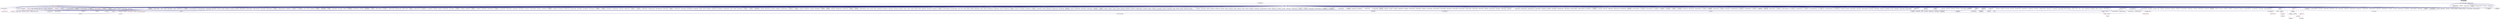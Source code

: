 digraph "performance_counter.hpp"
{
  edge [fontname="Helvetica",fontsize="10",labelfontname="Helvetica",labelfontsize="10"];
  node [fontname="Helvetica",fontsize="10",shape=record];
  Node307 [label="performance_counter.hpp",height=0.2,width=0.4,color="black", fillcolor="grey75", style="filled", fontcolor="black"];
  Node307 -> Node308 [dir="back",color="midnightblue",fontsize="10",style="solid",fontname="Helvetica"];
  Node308 [label="performance_counters.hpp",height=0.2,width=0.4,color="black", fillcolor="white", style="filled",URL="$d6/dac/performance__counters_8hpp.html"];
  Node308 -> Node309 [dir="back",color="midnightblue",fontsize="10",style="solid",fontname="Helvetica"];
  Node309 [label="1d_stencil_4_repart.cpp",height=0.2,width=0.4,color="black", fillcolor="white", style="filled",URL="$d0/d6b/1d__stencil__4__repart_8cpp.html"];
  Node308 -> Node310 [dir="back",color="midnightblue",fontsize="10",style="solid",fontname="Helvetica"];
  Node310 [label="1d_stencil_4_throttle.cpp",height=0.2,width=0.4,color="black", fillcolor="white", style="filled",URL="$d6/de5/1d__stencil__4__throttle_8cpp.html"];
  Node308 -> Node311 [dir="back",color="midnightblue",fontsize="10",style="solid",fontname="Helvetica"];
  Node311 [label="apex_policy_engine\l_active_thread_count.cpp",height=0.2,width=0.4,color="black", fillcolor="white", style="filled",URL="$d5/d01/apex__policy__engine__active__thread__count_8cpp.html"];
  Node308 -> Node312 [dir="back",color="midnightblue",fontsize="10",style="solid",fontname="Helvetica"];
  Node312 [label="heartbeat.cpp",height=0.2,width=0.4,color="black", fillcolor="white", style="filled",URL="$d8/d98/heartbeat_8cpp.html"];
  Node308 -> Node313 [dir="back",color="midnightblue",fontsize="10",style="solid",fontname="Helvetica"];
  Node313 [label="access_counter_set.cpp",height=0.2,width=0.4,color="black", fillcolor="white", style="filled",URL="$dc/d52/access__counter__set_8cpp.html"];
  Node308 -> Node314 [dir="back",color="midnightblue",fontsize="10",style="solid",fontname="Helvetica"];
  Node314 [label="simplest_performance\l_counter.cpp",height=0.2,width=0.4,color="black", fillcolor="white", style="filled",URL="$d4/d4e/simplest__performance__counter_8cpp.html"];
  Node308 -> Node315 [dir="back",color="midnightblue",fontsize="10",style="solid",fontname="Helvetica"];
  Node315 [label="sine.cpp",height=0.2,width=0.4,color="black", fillcolor="white", style="filled",URL="$d5/dd8/sine_8cpp.html"];
  Node308 -> Node316 [dir="back",color="midnightblue",fontsize="10",style="solid",fontname="Helvetica"];
  Node316 [label="hpx.hpp",height=0.2,width=0.4,color="black", fillcolor="white", style="filled",URL="$d0/daa/hpx_8hpp.html"];
  Node316 -> Node317 [dir="back",color="midnightblue",fontsize="10",style="solid",fontname="Helvetica"];
  Node317 [label="1d_stencil_1.cpp",height=0.2,width=0.4,color="black", fillcolor="white", style="filled",URL="$d2/db1/1d__stencil__1_8cpp.html"];
  Node316 -> Node318 [dir="back",color="midnightblue",fontsize="10",style="solid",fontname="Helvetica"];
  Node318 [label="1d_stencil_2.cpp",height=0.2,width=0.4,color="black", fillcolor="white", style="filled",URL="$d3/dd1/1d__stencil__2_8cpp.html"];
  Node316 -> Node319 [dir="back",color="midnightblue",fontsize="10",style="solid",fontname="Helvetica"];
  Node319 [label="1d_stencil_3.cpp",height=0.2,width=0.4,color="black", fillcolor="white", style="filled",URL="$db/d19/1d__stencil__3_8cpp.html"];
  Node316 -> Node320 [dir="back",color="midnightblue",fontsize="10",style="solid",fontname="Helvetica"];
  Node320 [label="1d_stencil_4.cpp",height=0.2,width=0.4,color="black", fillcolor="white", style="filled",URL="$d1/d7d/1d__stencil__4_8cpp.html"];
  Node316 -> Node321 [dir="back",color="midnightblue",fontsize="10",style="solid",fontname="Helvetica"];
  Node321 [label="1d_stencil_4_parallel.cpp",height=0.2,width=0.4,color="black", fillcolor="white", style="filled",URL="$d6/d05/1d__stencil__4__parallel_8cpp.html"];
  Node316 -> Node309 [dir="back",color="midnightblue",fontsize="10",style="solid",fontname="Helvetica"];
  Node316 -> Node310 [dir="back",color="midnightblue",fontsize="10",style="solid",fontname="Helvetica"];
  Node316 -> Node322 [dir="back",color="midnightblue",fontsize="10",style="solid",fontname="Helvetica"];
  Node322 [label="1d_stencil_5.cpp",height=0.2,width=0.4,color="black", fillcolor="white", style="filled",URL="$d7/d2a/1d__stencil__5_8cpp.html"];
  Node316 -> Node323 [dir="back",color="midnightblue",fontsize="10",style="solid",fontname="Helvetica"];
  Node323 [label="1d_stencil_6.cpp",height=0.2,width=0.4,color="black", fillcolor="white", style="filled",URL="$db/de7/1d__stencil__6_8cpp.html"];
  Node316 -> Node324 [dir="back",color="midnightblue",fontsize="10",style="solid",fontname="Helvetica"];
  Node324 [label="1d_stencil_7.cpp",height=0.2,width=0.4,color="black", fillcolor="white", style="filled",URL="$d4/d5a/1d__stencil__7_8cpp.html"];
  Node316 -> Node325 [dir="back",color="midnightblue",fontsize="10",style="solid",fontname="Helvetica"];
  Node325 [label="1d_stencil_8.cpp",height=0.2,width=0.4,color="black", fillcolor="white", style="filled",URL="$df/de0/1d__stencil__8_8cpp.html"];
  Node316 -> Node326 [dir="back",color="midnightblue",fontsize="10",style="solid",fontname="Helvetica"];
  Node326 [label="accumulator.cpp",height=0.2,width=0.4,color="black", fillcolor="white", style="filled",URL="$d1/d81/accumulator_8cpp.html"];
  Node316 -> Node327 [dir="back",color="midnightblue",fontsize="10",style="solid",fontname="Helvetica"];
  Node327 [label="accumulator.hpp",height=0.2,width=0.4,color="black", fillcolor="white", style="filled",URL="$d4/d9d/server_2accumulator_8hpp.html"];
  Node327 -> Node326 [dir="back",color="midnightblue",fontsize="10",style="solid",fontname="Helvetica"];
  Node327 -> Node328 [dir="back",color="midnightblue",fontsize="10",style="solid",fontname="Helvetica"];
  Node328 [label="accumulator.hpp",height=0.2,width=0.4,color="red", fillcolor="white", style="filled",URL="$d8/d5e/accumulator_8hpp.html"];
  Node316 -> Node330 [dir="back",color="midnightblue",fontsize="10",style="solid",fontname="Helvetica"];
  Node330 [label="template_function_accumulator.hpp",height=0.2,width=0.4,color="black", fillcolor="white", style="filled",URL="$d7/da6/server_2template__function__accumulator_8hpp.html"];
  Node330 -> Node331 [dir="back",color="midnightblue",fontsize="10",style="solid",fontname="Helvetica"];
  Node331 [label="template_function_accumulator.cpp",height=0.2,width=0.4,color="black", fillcolor="white", style="filled",URL="$d5/d02/template__function__accumulator_8cpp.html"];
  Node330 -> Node332 [dir="back",color="midnightblue",fontsize="10",style="solid",fontname="Helvetica"];
  Node332 [label="template_function_accumulator.hpp",height=0.2,width=0.4,color="red", fillcolor="white", style="filled",URL="$d3/de9/template__function__accumulator_8hpp.html"];
  Node316 -> Node334 [dir="back",color="midnightblue",fontsize="10",style="solid",fontname="Helvetica"];
  Node334 [label="template_accumulator.cpp",height=0.2,width=0.4,color="black", fillcolor="white", style="filled",URL="$d0/d4a/template__accumulator_8cpp.html"];
  Node316 -> Node331 [dir="back",color="midnightblue",fontsize="10",style="solid",fontname="Helvetica"];
  Node316 -> Node332 [dir="back",color="midnightblue",fontsize="10",style="solid",fontname="Helvetica"];
  Node316 -> Node335 [dir="back",color="midnightblue",fontsize="10",style="solid",fontname="Helvetica"];
  Node335 [label="allgather_module.cpp",height=0.2,width=0.4,color="black", fillcolor="white", style="filled",URL="$df/de4/allgather__module_8cpp.html"];
  Node316 -> Node336 [dir="back",color="midnightblue",fontsize="10",style="solid",fontname="Helvetica"];
  Node336 [label="allgather.cpp",height=0.2,width=0.4,color="black", fillcolor="white", style="filled",URL="$d7/d06/allgather_8cpp.html"];
  Node316 -> Node337 [dir="back",color="midnightblue",fontsize="10",style="solid",fontname="Helvetica"];
  Node337 [label="allgather_and_gate.cpp",height=0.2,width=0.4,color="black", fillcolor="white", style="filled",URL="$d1/d56/allgather__and__gate_8cpp.html"];
  Node316 -> Node338 [dir="back",color="midnightblue",fontsize="10",style="solid",fontname="Helvetica"];
  Node338 [label="ag_client.cpp",height=0.2,width=0.4,color="black", fillcolor="white", style="filled",URL="$d4/d5d/ag__client_8cpp.html"];
  Node316 -> Node339 [dir="back",color="midnightblue",fontsize="10",style="solid",fontname="Helvetica"];
  Node339 [label="hpx_thread_phase.cpp",height=0.2,width=0.4,color="black", fillcolor="white", style="filled",URL="$d5/dca/hpx__thread__phase_8cpp.html"];
  Node316 -> Node340 [dir="back",color="midnightblue",fontsize="10",style="solid",fontname="Helvetica"];
  Node340 [label="os_thread_num.cpp",height=0.2,width=0.4,color="black", fillcolor="white", style="filled",URL="$d2/dfb/os__thread__num_8cpp.html"];
  Node316 -> Node341 [dir="back",color="midnightblue",fontsize="10",style="solid",fontname="Helvetica"];
  Node341 [label="cancelable_action.cpp",height=0.2,width=0.4,color="black", fillcolor="white", style="filled",URL="$d5/d0c/cancelable__action_8cpp.html"];
  Node316 -> Node342 [dir="back",color="midnightblue",fontsize="10",style="solid",fontname="Helvetica"];
  Node342 [label="cancelable_action.hpp",height=0.2,width=0.4,color="black", fillcolor="white", style="filled",URL="$d5/d4d/server_2cancelable__action_8hpp.html"];
  Node342 -> Node341 [dir="back",color="midnightblue",fontsize="10",style="solid",fontname="Helvetica"];
  Node342 -> Node343 [dir="back",color="midnightblue",fontsize="10",style="solid",fontname="Helvetica"];
  Node343 [label="cancelable_action.hpp",height=0.2,width=0.4,color="red", fillcolor="white", style="filled",URL="$d0/da3/stubs_2cancelable__action_8hpp.html"];
  Node316 -> Node343 [dir="back",color="midnightblue",fontsize="10",style="solid",fontname="Helvetica"];
  Node316 -> Node345 [dir="back",color="midnightblue",fontsize="10",style="solid",fontname="Helvetica"];
  Node345 [label="cancelable_action_client.cpp",height=0.2,width=0.4,color="black", fillcolor="white", style="filled",URL="$d1/db8/cancelable__action__client_8cpp.html"];
  Node316 -> Node346 [dir="back",color="midnightblue",fontsize="10",style="solid",fontname="Helvetica"];
  Node346 [label="cublas_matmul.cpp",height=0.2,width=0.4,color="black", fillcolor="white", style="filled",URL="$dd/d84/cublas__matmul_8cpp.html"];
  Node316 -> Node347 [dir="back",color="midnightblue",fontsize="10",style="solid",fontname="Helvetica"];
  Node347 [label="win_perf_counters.cpp",height=0.2,width=0.4,color="black", fillcolor="white", style="filled",URL="$d8/d11/win__perf__counters_8cpp.html"];
  Node316 -> Node348 [dir="back",color="midnightblue",fontsize="10",style="solid",fontname="Helvetica"];
  Node348 [label="win_perf_counters.hpp",height=0.2,width=0.4,color="black", fillcolor="white", style="filled",URL="$d5/da7/win__perf__counters_8hpp.html"];
  Node316 -> Node349 [dir="back",color="midnightblue",fontsize="10",style="solid",fontname="Helvetica"];
  Node349 [label="hello_world_component.hpp",height=0.2,width=0.4,color="red", fillcolor="white", style="filled",URL="$df/df0/hello__world__component_8hpp.html"];
  Node316 -> Node352 [dir="back",color="midnightblue",fontsize="10",style="solid",fontname="Helvetica"];
  Node352 [label="interpolate1d.cpp",height=0.2,width=0.4,color="black", fillcolor="white", style="filled",URL="$d0/d05/interpolate1d_8cpp.html"];
  Node316 -> Node353 [dir="back",color="midnightblue",fontsize="10",style="solid",fontname="Helvetica"];
  Node353 [label="partition.hpp",height=0.2,width=0.4,color="black", fillcolor="white", style="filled",URL="$d0/d7a/examples_2interpolate1d_2interpolate1d_2partition_8hpp.html"];
  Node353 -> Node352 [dir="back",color="midnightblue",fontsize="10",style="solid",fontname="Helvetica"];
  Node353 -> Node354 [dir="back",color="midnightblue",fontsize="10",style="solid",fontname="Helvetica"];
  Node354 [label="interpolate1d.hpp",height=0.2,width=0.4,color="red", fillcolor="white", style="filled",URL="$d4/dc7/interpolate1d_8hpp.html"];
  Node354 -> Node352 [dir="back",color="midnightblue",fontsize="10",style="solid",fontname="Helvetica"];
  Node316 -> Node356 [dir="back",color="midnightblue",fontsize="10",style="solid",fontname="Helvetica"];
  Node356 [label="partition.hpp",height=0.2,width=0.4,color="black", fillcolor="white", style="filled",URL="$d0/dff/examples_2interpolate1d_2interpolate1d_2server_2partition_8hpp.html"];
  Node356 -> Node353 [dir="back",color="midnightblue",fontsize="10",style="solid",fontname="Helvetica"];
  Node356 -> Node357 [dir="back",color="midnightblue",fontsize="10",style="solid",fontname="Helvetica"];
  Node357 [label="partition.cpp",height=0.2,width=0.4,color="black", fillcolor="white", style="filled",URL="$d0/d4f/examples_2interpolate1d_2interpolate1d_2server_2partition_8cpp.html"];
  Node316 -> Node354 [dir="back",color="midnightblue",fontsize="10",style="solid",fontname="Helvetica"];
  Node316 -> Node358 [dir="back",color="midnightblue",fontsize="10",style="solid",fontname="Helvetica"];
  Node358 [label="read_values.cpp",height=0.2,width=0.4,color="black", fillcolor="white", style="filled",URL="$d0/d8c/interpolate1d_2interpolate1d_2read__values_8cpp.html"];
  Node316 -> Node357 [dir="back",color="midnightblue",fontsize="10",style="solid",fontname="Helvetica"];
  Node316 -> Node359 [dir="back",color="midnightblue",fontsize="10",style="solid",fontname="Helvetica"];
  Node359 [label="jacobi.cpp",height=0.2,width=0.4,color="black", fillcolor="white", style="filled",URL="$d2/d27/jacobi_8cpp.html"];
  Node316 -> Node360 [dir="back",color="midnightblue",fontsize="10",style="solid",fontname="Helvetica"];
  Node360 [label="grid.cpp",height=0.2,width=0.4,color="black", fillcolor="white", style="filled",URL="$d6/d1b/jacobi__component_2grid_8cpp.html"];
  Node316 -> Node361 [dir="back",color="midnightblue",fontsize="10",style="solid",fontname="Helvetica"];
  Node361 [label="row.cpp",height=0.2,width=0.4,color="black", fillcolor="white", style="filled",URL="$d3/d86/server_2row_8cpp.html"];
  Node316 -> Node362 [dir="back",color="midnightblue",fontsize="10",style="solid",fontname="Helvetica"];
  Node362 [label="solver.cpp",height=0.2,width=0.4,color="black", fillcolor="white", style="filled",URL="$d6/d94/solver_8cpp.html"];
  Node316 -> Node363 [dir="back",color="midnightblue",fontsize="10",style="solid",fontname="Helvetica"];
  Node363 [label="stencil_iterator.cpp",height=0.2,width=0.4,color="black", fillcolor="white", style="filled",URL="$d6/de1/server_2stencil__iterator_8cpp.html"];
  Node316 -> Node364 [dir="back",color="midnightblue",fontsize="10",style="solid",fontname="Helvetica"];
  Node364 [label="stencil_iterator.cpp",height=0.2,width=0.4,color="black", fillcolor="white", style="filled",URL="$d7/d71/stencil__iterator_8cpp.html"];
  Node316 -> Node365 [dir="back",color="midnightblue",fontsize="10",style="solid",fontname="Helvetica"];
  Node365 [label="jacobi.cpp",height=0.2,width=0.4,color="black", fillcolor="white", style="filled",URL="$d3/d44/smp_2jacobi_8cpp.html"];
  Node316 -> Node366 [dir="back",color="midnightblue",fontsize="10",style="solid",fontname="Helvetica"];
  Node366 [label="jacobi_hpx.cpp",height=0.2,width=0.4,color="black", fillcolor="white", style="filled",URL="$d8/d72/jacobi__hpx_8cpp.html"];
  Node316 -> Node367 [dir="back",color="midnightblue",fontsize="10",style="solid",fontname="Helvetica"];
  Node367 [label="jacobi_nonuniform.cpp",height=0.2,width=0.4,color="black", fillcolor="white", style="filled",URL="$dd/ddc/jacobi__nonuniform_8cpp.html"];
  Node316 -> Node368 [dir="back",color="midnightblue",fontsize="10",style="solid",fontname="Helvetica"];
  Node368 [label="jacobi_nonuniform_hpx.cpp",height=0.2,width=0.4,color="black", fillcolor="white", style="filled",URL="$de/d56/jacobi__nonuniform__hpx_8cpp.html"];
  Node316 -> Node369 [dir="back",color="midnightblue",fontsize="10",style="solid",fontname="Helvetica"];
  Node369 [label="nqueen.cpp",height=0.2,width=0.4,color="black", fillcolor="white", style="filled",URL="$db/dca/nqueen_8cpp.html"];
  Node316 -> Node370 [dir="back",color="midnightblue",fontsize="10",style="solid",fontname="Helvetica"];
  Node370 [label="nqueen.hpp",height=0.2,width=0.4,color="red", fillcolor="white", style="filled",URL="$de/d58/server_2nqueen_8hpp.html"];
  Node370 -> Node369 [dir="back",color="midnightblue",fontsize="10",style="solid",fontname="Helvetica"];
  Node316 -> Node373 [dir="back",color="midnightblue",fontsize="10",style="solid",fontname="Helvetica"];
  Node373 [label="nqueen_client.cpp",height=0.2,width=0.4,color="black", fillcolor="white", style="filled",URL="$d3/d5e/nqueen__client_8cpp.html"];
  Node316 -> Node374 [dir="back",color="midnightblue",fontsize="10",style="solid",fontname="Helvetica"];
  Node374 [label="sine.cpp",height=0.2,width=0.4,color="black", fillcolor="white", style="filled",URL="$d3/d0d/server_2sine_8cpp.html"];
  Node316 -> Node375 [dir="back",color="midnightblue",fontsize="10",style="solid",fontname="Helvetica"];
  Node375 [label="sine.hpp",height=0.2,width=0.4,color="black", fillcolor="white", style="filled",URL="$d8/dac/sine_8hpp.html"];
  Node375 -> Node374 [dir="back",color="midnightblue",fontsize="10",style="solid",fontname="Helvetica"];
  Node375 -> Node315 [dir="back",color="midnightblue",fontsize="10",style="solid",fontname="Helvetica"];
  Node316 -> Node315 [dir="back",color="midnightblue",fontsize="10",style="solid",fontname="Helvetica"];
  Node316 -> Node376 [dir="back",color="midnightblue",fontsize="10",style="solid",fontname="Helvetica"];
  Node376 [label="sine_client.cpp",height=0.2,width=0.4,color="black", fillcolor="white", style="filled",URL="$db/d62/sine__client_8cpp.html"];
  Node316 -> Node377 [dir="back",color="midnightblue",fontsize="10",style="solid",fontname="Helvetica"];
  Node377 [label="qt.cpp",height=0.2,width=0.4,color="black", fillcolor="white", style="filled",URL="$df/d90/qt_8cpp.html"];
  Node316 -> Node378 [dir="back",color="midnightblue",fontsize="10",style="solid",fontname="Helvetica"];
  Node378 [label="queue_client.cpp",height=0.2,width=0.4,color="black", fillcolor="white", style="filled",URL="$d7/d96/queue__client_8cpp.html"];
  Node316 -> Node379 [dir="back",color="midnightblue",fontsize="10",style="solid",fontname="Helvetica"];
  Node379 [label="customize_async.cpp",height=0.2,width=0.4,color="black", fillcolor="white", style="filled",URL="$d0/d82/customize__async_8cpp.html"];
  Node316 -> Node380 [dir="back",color="midnightblue",fontsize="10",style="solid",fontname="Helvetica"];
  Node380 [label="data_actions.cpp",height=0.2,width=0.4,color="black", fillcolor="white", style="filled",URL="$dc/d68/data__actions_8cpp.html"];
  Node316 -> Node381 [dir="back",color="midnightblue",fontsize="10",style="solid",fontname="Helvetica"];
  Node381 [label="error_handling.cpp",height=0.2,width=0.4,color="black", fillcolor="white", style="filled",URL="$d9/d96/error__handling_8cpp.html"];
  Node316 -> Node382 [dir="back",color="midnightblue",fontsize="10",style="solid",fontname="Helvetica"];
  Node382 [label="event_synchronization.cpp",height=0.2,width=0.4,color="black", fillcolor="white", style="filled",URL="$d0/d35/event__synchronization_8cpp.html"];
  Node316 -> Node383 [dir="back",color="midnightblue",fontsize="10",style="solid",fontname="Helvetica"];
  Node383 [label="factorial.cpp",height=0.2,width=0.4,color="black", fillcolor="white", style="filled",URL="$d9/d00/factorial_8cpp.html"];
  Node316 -> Node384 [dir="back",color="midnightblue",fontsize="10",style="solid",fontname="Helvetica"];
  Node384 [label="file_serialization.cpp",height=0.2,width=0.4,color="black", fillcolor="white", style="filled",URL="$de/d58/file__serialization_8cpp.html"];
  Node316 -> Node385 [dir="back",color="midnightblue",fontsize="10",style="solid",fontname="Helvetica"];
  Node385 [label="init_globally.cpp",height=0.2,width=0.4,color="black", fillcolor="white", style="filled",URL="$d6/dad/init__globally_8cpp.html"];
  Node316 -> Node386 [dir="back",color="midnightblue",fontsize="10",style="solid",fontname="Helvetica"];
  Node386 [label="interest_calculator.cpp",height=0.2,width=0.4,color="black", fillcolor="white", style="filled",URL="$d2/d86/interest__calculator_8cpp.html"];
  Node316 -> Node387 [dir="back",color="midnightblue",fontsize="10",style="solid",fontname="Helvetica"];
  Node387 [label="non_atomic_rma.cpp",height=0.2,width=0.4,color="black", fillcolor="white", style="filled",URL="$d7/d8b/non__atomic__rma_8cpp.html"];
  Node316 -> Node388 [dir="back",color="midnightblue",fontsize="10",style="solid",fontname="Helvetica"];
  Node388 [label="partitioned_vector\l_spmd_foreach.cpp",height=0.2,width=0.4,color="black", fillcolor="white", style="filled",URL="$db/d7c/partitioned__vector__spmd__foreach_8cpp.html"];
  Node316 -> Node389 [dir="back",color="midnightblue",fontsize="10",style="solid",fontname="Helvetica"];
  Node389 [label="pipeline1.cpp",height=0.2,width=0.4,color="black", fillcolor="white", style="filled",URL="$d5/d77/pipeline1_8cpp.html"];
  Node316 -> Node390 [dir="back",color="midnightblue",fontsize="10",style="solid",fontname="Helvetica"];
  Node390 [label="quicksort.cpp",height=0.2,width=0.4,color="black", fillcolor="white", style="filled",URL="$d3/d1e/quicksort_8cpp.html"];
  Node316 -> Node391 [dir="back",color="midnightblue",fontsize="10",style="solid",fontname="Helvetica"];
  Node391 [label="receive_buffer.cpp",height=0.2,width=0.4,color="black", fillcolor="white", style="filled",URL="$d7/d10/receive__buffer_8cpp.html"];
  Node316 -> Node392 [dir="back",color="midnightblue",fontsize="10",style="solid",fontname="Helvetica"];
  Node392 [label="safe_object.cpp",height=0.2,width=0.4,color="black", fillcolor="white", style="filled",URL="$dd/d52/safe__object_8cpp.html"];
  Node316 -> Node393 [dir="back",color="midnightblue",fontsize="10",style="solid",fontname="Helvetica"];
  Node393 [label="sort_by_key_demo.cpp",height=0.2,width=0.4,color="black", fillcolor="white", style="filled",URL="$da/d20/sort__by__key__demo_8cpp.html"];
  Node316 -> Node394 [dir="back",color="midnightblue",fontsize="10",style="solid",fontname="Helvetica"];
  Node394 [label="timed_wake.cpp",height=0.2,width=0.4,color="black", fillcolor="white", style="filled",URL="$d8/df9/timed__wake_8cpp.html"];
  Node316 -> Node395 [dir="back",color="midnightblue",fontsize="10",style="solid",fontname="Helvetica"];
  Node395 [label="vector_counting_dotproduct.cpp",height=0.2,width=0.4,color="black", fillcolor="white", style="filled",URL="$df/de9/vector__counting__dotproduct_8cpp.html"];
  Node316 -> Node396 [dir="back",color="midnightblue",fontsize="10",style="solid",fontname="Helvetica"];
  Node396 [label="vector_zip_dotproduct.cpp",height=0.2,width=0.4,color="black", fillcolor="white", style="filled",URL="$dc/d18/vector__zip__dotproduct_8cpp.html"];
  Node316 -> Node397 [dir="back",color="midnightblue",fontsize="10",style="solid",fontname="Helvetica"];
  Node397 [label="zerocopy_rdma.cpp",height=0.2,width=0.4,color="black", fillcolor="white", style="filled",URL="$d1/dad/zerocopy__rdma_8cpp.html"];
  Node316 -> Node398 [dir="back",color="midnightblue",fontsize="10",style="solid",fontname="Helvetica"];
  Node398 [label="random_mem_access.cpp",height=0.2,width=0.4,color="black", fillcolor="white", style="filled",URL="$d1/d51/random__mem__access_8cpp.html"];
  Node316 -> Node399 [dir="back",color="midnightblue",fontsize="10",style="solid",fontname="Helvetica"];
  Node399 [label="random_mem_access.hpp",height=0.2,width=0.4,color="red", fillcolor="white", style="filled",URL="$d0/d19/server_2random__mem__access_8hpp.html"];
  Node399 -> Node398 [dir="back",color="midnightblue",fontsize="10",style="solid",fontname="Helvetica"];
  Node316 -> Node402 [dir="back",color="midnightblue",fontsize="10",style="solid",fontname="Helvetica"];
  Node402 [label="random_mem_access_client.cpp",height=0.2,width=0.4,color="black", fillcolor="white", style="filled",URL="$df/d1b/random__mem__access__client_8cpp.html"];
  Node316 -> Node403 [dir="back",color="midnightblue",fontsize="10",style="solid",fontname="Helvetica"];
  Node403 [label="oversubscribing_resource\l_partitioner.cpp",height=0.2,width=0.4,color="black", fillcolor="white", style="filled",URL="$dd/dee/oversubscribing__resource__partitioner_8cpp.html"];
  Node316 -> Node404 [dir="back",color="midnightblue",fontsize="10",style="solid",fontname="Helvetica"];
  Node404 [label="simple_resource_partitioner.cpp",height=0.2,width=0.4,color="black", fillcolor="white", style="filled",URL="$d5/df9/simple__resource__partitioner_8cpp.html"];
  Node316 -> Node405 [dir="back",color="midnightblue",fontsize="10",style="solid",fontname="Helvetica"];
  Node405 [label="dimension.hpp",height=0.2,width=0.4,color="red", fillcolor="white", style="filled",URL="$d6/d39/sheneos_2sheneos_2dimension_8hpp.html"];
  Node405 -> Node411 [dir="back",color="midnightblue",fontsize="10",style="solid",fontname="Helvetica"];
  Node411 [label="partition3d.hpp",height=0.2,width=0.4,color="black", fillcolor="white", style="filled",URL="$dd/dbf/server_2partition3d_8hpp.html"];
  Node411 -> Node412 [dir="back",color="midnightblue",fontsize="10",style="solid",fontname="Helvetica"];
  Node412 [label="partition3d.hpp",height=0.2,width=0.4,color="black", fillcolor="white", style="filled",URL="$d1/d50/partition3d_8hpp.html"];
  Node412 -> Node408 [dir="back",color="midnightblue",fontsize="10",style="solid",fontname="Helvetica"];
  Node408 [label="interpolator.cpp",height=0.2,width=0.4,color="black", fillcolor="white", style="filled",URL="$d5/d02/interpolator_8cpp.html"];
  Node412 -> Node413 [dir="back",color="midnightblue",fontsize="10",style="solid",fontname="Helvetica"];
  Node413 [label="interpolator.hpp",height=0.2,width=0.4,color="red", fillcolor="white", style="filled",URL="$dc/d3b/interpolator_8hpp.html"];
  Node413 -> Node408 [dir="back",color="midnightblue",fontsize="10",style="solid",fontname="Helvetica"];
  Node413 -> Node416 [dir="back",color="midnightblue",fontsize="10",style="solid",fontname="Helvetica"];
  Node416 [label="sheneos_test.cpp",height=0.2,width=0.4,color="black", fillcolor="white", style="filled",URL="$d4/d6e/sheneos__test_8cpp.html"];
  Node411 -> Node410 [dir="back",color="midnightblue",fontsize="10",style="solid",fontname="Helvetica"];
  Node410 [label="partition3d.cpp",height=0.2,width=0.4,color="black", fillcolor="white", style="filled",URL="$de/d70/partition3d_8cpp.html"];
  Node316 -> Node408 [dir="back",color="midnightblue",fontsize="10",style="solid",fontname="Helvetica"];
  Node316 -> Node412 [dir="back",color="midnightblue",fontsize="10",style="solid",fontname="Helvetica"];
  Node316 -> Node411 [dir="back",color="midnightblue",fontsize="10",style="solid",fontname="Helvetica"];
  Node316 -> Node413 [dir="back",color="midnightblue",fontsize="10",style="solid",fontname="Helvetica"];
  Node316 -> Node417 [dir="back",color="midnightblue",fontsize="10",style="solid",fontname="Helvetica"];
  Node417 [label="configuration.hpp",height=0.2,width=0.4,color="red", fillcolor="white", style="filled",URL="$dc/d0a/configuration_8hpp.html"];
  Node417 -> Node413 [dir="back",color="midnightblue",fontsize="10",style="solid",fontname="Helvetica"];
  Node316 -> Node409 [dir="back",color="midnightblue",fontsize="10",style="solid",fontname="Helvetica"];
  Node409 [label="read_values.cpp",height=0.2,width=0.4,color="black", fillcolor="white", style="filled",URL="$d7/da4/sheneos_2sheneos_2read__values_8cpp.html"];
  Node316 -> Node410 [dir="back",color="midnightblue",fontsize="10",style="solid",fontname="Helvetica"];
  Node316 -> Node416 [dir="back",color="midnightblue",fontsize="10",style="solid",fontname="Helvetica"];
  Node316 -> Node419 [dir="back",color="midnightblue",fontsize="10",style="solid",fontname="Helvetica"];
  Node419 [label="startup_shutdown.cpp",height=0.2,width=0.4,color="black", fillcolor="white", style="filled",URL="$d3/dfc/server_2startup__shutdown_8cpp.html"];
  Node316 -> Node420 [dir="back",color="midnightblue",fontsize="10",style="solid",fontname="Helvetica"];
  Node420 [label="startup_shutdown.cpp",height=0.2,width=0.4,color="black", fillcolor="white", style="filled",URL="$d0/ddb/startup__shutdown_8cpp.html"];
  Node316 -> Node421 [dir="back",color="midnightblue",fontsize="10",style="solid",fontname="Helvetica"];
  Node421 [label="spin.cpp",height=0.2,width=0.4,color="black", fillcolor="white", style="filled",URL="$d7/df2/spin_8cpp.html"];
  Node316 -> Node422 [dir="back",color="midnightblue",fontsize="10",style="solid",fontname="Helvetica"];
  Node422 [label="throttle.cpp",height=0.2,width=0.4,color="black", fillcolor="white", style="filled",URL="$de/d56/server_2throttle_8cpp.html"];
  Node316 -> Node423 [dir="back",color="midnightblue",fontsize="10",style="solid",fontname="Helvetica"];
  Node423 [label="throttle.hpp",height=0.2,width=0.4,color="black", fillcolor="white", style="filled",URL="$db/dc9/server_2throttle_8hpp.html"];
  Node423 -> Node422 [dir="back",color="midnightblue",fontsize="10",style="solid",fontname="Helvetica"];
  Node423 -> Node424 [dir="back",color="midnightblue",fontsize="10",style="solid",fontname="Helvetica"];
  Node424 [label="throttle.hpp",height=0.2,width=0.4,color="black", fillcolor="white", style="filled",URL="$d5/dec/stubs_2throttle_8hpp.html"];
  Node424 -> Node425 [dir="back",color="midnightblue",fontsize="10",style="solid",fontname="Helvetica"];
  Node425 [label="throttle.hpp",height=0.2,width=0.4,color="red", fillcolor="white", style="filled",URL="$d2/d2e/throttle_8hpp.html"];
  Node425 -> Node426 [dir="back",color="midnightblue",fontsize="10",style="solid",fontname="Helvetica"];
  Node426 [label="throttle.cpp",height=0.2,width=0.4,color="black", fillcolor="white", style="filled",URL="$db/d02/throttle_8cpp.html"];
  Node316 -> Node424 [dir="back",color="midnightblue",fontsize="10",style="solid",fontname="Helvetica"];
  Node316 -> Node426 [dir="back",color="midnightblue",fontsize="10",style="solid",fontname="Helvetica"];
  Node316 -> Node425 [dir="back",color="midnightblue",fontsize="10",style="solid",fontname="Helvetica"];
  Node316 -> Node428 [dir="back",color="midnightblue",fontsize="10",style="solid",fontname="Helvetica"];
  Node428 [label="transpose_await.cpp",height=0.2,width=0.4,color="black", fillcolor="white", style="filled",URL="$de/d68/transpose__await_8cpp.html"];
  Node316 -> Node429 [dir="back",color="midnightblue",fontsize="10",style="solid",fontname="Helvetica"];
  Node429 [label="transpose_block.cpp",height=0.2,width=0.4,color="black", fillcolor="white", style="filled",URL="$d0/de1/transpose__block_8cpp.html"];
  Node316 -> Node430 [dir="back",color="midnightblue",fontsize="10",style="solid",fontname="Helvetica"];
  Node430 [label="transpose_block_numa.cpp",height=0.2,width=0.4,color="black", fillcolor="white", style="filled",URL="$dd/d3b/transpose__block__numa_8cpp.html"];
  Node316 -> Node431 [dir="back",color="midnightblue",fontsize="10",style="solid",fontname="Helvetica"];
  Node431 [label="transpose_serial.cpp",height=0.2,width=0.4,color="black", fillcolor="white", style="filled",URL="$db/d74/transpose__serial_8cpp.html"];
  Node316 -> Node432 [dir="back",color="midnightblue",fontsize="10",style="solid",fontname="Helvetica"];
  Node432 [label="transpose_serial_block.cpp",height=0.2,width=0.4,color="black", fillcolor="white", style="filled",URL="$d8/daa/transpose__serial__block_8cpp.html"];
  Node316 -> Node433 [dir="back",color="midnightblue",fontsize="10",style="solid",fontname="Helvetica"];
  Node433 [label="transpose_serial_vector.cpp",height=0.2,width=0.4,color="black", fillcolor="white", style="filled",URL="$d4/d04/transpose__serial__vector_8cpp.html"];
  Node316 -> Node434 [dir="back",color="midnightblue",fontsize="10",style="solid",fontname="Helvetica"];
  Node434 [label="transpose_smp.cpp",height=0.2,width=0.4,color="black", fillcolor="white", style="filled",URL="$d2/d99/transpose__smp_8cpp.html"];
  Node316 -> Node435 [dir="back",color="midnightblue",fontsize="10",style="solid",fontname="Helvetica"];
  Node435 [label="transpose_smp_block.cpp",height=0.2,width=0.4,color="black", fillcolor="white", style="filled",URL="$da/d4d/transpose__smp__block_8cpp.html"];
  Node316 -> Node436 [dir="back",color="midnightblue",fontsize="10",style="solid",fontname="Helvetica"];
  Node436 [label="simple_central_tuplespace.hpp",height=0.2,width=0.4,color="red", fillcolor="white", style="filled",URL="$db/d69/server_2simple__central__tuplespace_8hpp.html"];
  Node436 -> Node437 [dir="back",color="midnightblue",fontsize="10",style="solid",fontname="Helvetica"];
  Node437 [label="simple_central_tuplespace.cpp",height=0.2,width=0.4,color="black", fillcolor="white", style="filled",URL="$d3/dec/simple__central__tuplespace_8cpp.html"];
  Node316 -> Node441 [dir="back",color="midnightblue",fontsize="10",style="solid",fontname="Helvetica"];
  Node441 [label="tuples_warehouse.hpp",height=0.2,width=0.4,color="black", fillcolor="white", style="filled",URL="$da/de6/tuples__warehouse_8hpp.html"];
  Node441 -> Node436 [dir="back",color="midnightblue",fontsize="10",style="solid",fontname="Helvetica"];
  Node316 -> Node437 [dir="back",color="midnightblue",fontsize="10",style="solid",fontname="Helvetica"];
  Node316 -> Node442 [dir="back",color="midnightblue",fontsize="10",style="solid",fontname="Helvetica"];
  Node442 [label="hpx_runtime.cpp",height=0.2,width=0.4,color="black", fillcolor="white", style="filled",URL="$d7/d1e/hpx__runtime_8cpp.html"];
  Node316 -> Node443 [dir="back",color="midnightblue",fontsize="10",style="solid",fontname="Helvetica"];
  Node443 [label="synchronize.cpp",height=0.2,width=0.4,color="black", fillcolor="white", style="filled",URL="$da/da2/synchronize_8cpp.html"];
  Node316 -> Node444 [dir="back",color="midnightblue",fontsize="10",style="solid",fontname="Helvetica"];
  Node444 [label="agas_cache_timings.cpp",height=0.2,width=0.4,color="black", fillcolor="white", style="filled",URL="$dd/d37/agas__cache__timings_8cpp.html"];
  Node316 -> Node445 [dir="back",color="midnightblue",fontsize="10",style="solid",fontname="Helvetica"];
  Node445 [label="async_overheads.cpp",height=0.2,width=0.4,color="black", fillcolor="white", style="filled",URL="$de/da6/async__overheads_8cpp.html"];
  Node316 -> Node446 [dir="back",color="midnightblue",fontsize="10",style="solid",fontname="Helvetica"];
  Node446 [label="coroutines_call_overhead.cpp",height=0.2,width=0.4,color="black", fillcolor="white", style="filled",URL="$da/d1e/coroutines__call__overhead_8cpp.html"];
  Node316 -> Node447 [dir="back",color="midnightblue",fontsize="10",style="solid",fontname="Helvetica"];
  Node447 [label="foreach_scaling.cpp",height=0.2,width=0.4,color="black", fillcolor="white", style="filled",URL="$d4/d94/foreach__scaling_8cpp.html"];
  Node316 -> Node448 [dir="back",color="midnightblue",fontsize="10",style="solid",fontname="Helvetica"];
  Node448 [label="function_object_wrapper\l_overhead.cpp",height=0.2,width=0.4,color="black", fillcolor="white", style="filled",URL="$d5/d6f/function__object__wrapper__overhead_8cpp.html"];
  Node316 -> Node449 [dir="back",color="midnightblue",fontsize="10",style="solid",fontname="Helvetica"];
  Node449 [label="hpx_homogeneous_timed\l_task_spawn_executors.cpp",height=0.2,width=0.4,color="black", fillcolor="white", style="filled",URL="$d1/d3b/hpx__homogeneous__timed__task__spawn__executors_8cpp.html"];
  Node316 -> Node450 [dir="back",color="midnightblue",fontsize="10",style="solid",fontname="Helvetica"];
  Node450 [label="htts2_hpx.cpp",height=0.2,width=0.4,color="black", fillcolor="white", style="filled",URL="$d2/daf/htts2__hpx_8cpp.html"];
  Node316 -> Node451 [dir="back",color="midnightblue",fontsize="10",style="solid",fontname="Helvetica"];
  Node451 [label="partitioned_vector\l_foreach.cpp",height=0.2,width=0.4,color="black", fillcolor="white", style="filled",URL="$df/d5f/partitioned__vector__foreach_8cpp.html"];
  Node316 -> Node452 [dir="back",color="midnightblue",fontsize="10",style="solid",fontname="Helvetica"];
  Node452 [label="serialization_overhead.cpp",height=0.2,width=0.4,color="black", fillcolor="white", style="filled",URL="$d3/df8/serialization__overhead_8cpp.html"];
  Node316 -> Node453 [dir="back",color="midnightblue",fontsize="10",style="solid",fontname="Helvetica"];
  Node453 [label="sizeof.cpp",height=0.2,width=0.4,color="black", fillcolor="white", style="filled",URL="$d3/d0f/sizeof_8cpp.html"];
  Node316 -> Node454 [dir="back",color="midnightblue",fontsize="10",style="solid",fontname="Helvetica"];
  Node454 [label="skynet.cpp",height=0.2,width=0.4,color="black", fillcolor="white", style="filled",URL="$d0/dc3/skynet_8cpp.html"];
  Node316 -> Node455 [dir="back",color="midnightblue",fontsize="10",style="solid",fontname="Helvetica"];
  Node455 [label="stencil3_iterators.cpp",height=0.2,width=0.4,color="black", fillcolor="white", style="filled",URL="$db/d9e/stencil3__iterators_8cpp.html"];
  Node316 -> Node456 [dir="back",color="midnightblue",fontsize="10",style="solid",fontname="Helvetica"];
  Node456 [label="stream.cpp",height=0.2,width=0.4,color="black", fillcolor="white", style="filled",URL="$da/d5f/stream_8cpp.html"];
  Node316 -> Node457 [dir="back",color="midnightblue",fontsize="10",style="solid",fontname="Helvetica"];
  Node457 [label="timed_task_spawn.cpp",height=0.2,width=0.4,color="black", fillcolor="white", style="filled",URL="$df/de1/timed__task__spawn_8cpp.html"];
  Node316 -> Node458 [dir="back",color="midnightblue",fontsize="10",style="solid",fontname="Helvetica"];
  Node458 [label="transform_reduce_binary\l_scaling.cpp",height=0.2,width=0.4,color="black", fillcolor="white", style="filled",URL="$d1/dae/transform__reduce__binary__scaling_8cpp.html"];
  Node316 -> Node459 [dir="back",color="midnightblue",fontsize="10",style="solid",fontname="Helvetica"];
  Node459 [label="transform_reduce_scaling.cpp",height=0.2,width=0.4,color="black", fillcolor="white", style="filled",URL="$db/d2a/transform__reduce__scaling_8cpp.html"];
  Node316 -> Node460 [dir="back",color="midnightblue",fontsize="10",style="solid",fontname="Helvetica"];
  Node460 [label="minmax_element_performance.cpp",height=0.2,width=0.4,color="black", fillcolor="white", style="filled",URL="$d9/d93/minmax__element__performance_8cpp.html"];
  Node316 -> Node461 [dir="back",color="midnightblue",fontsize="10",style="solid",fontname="Helvetica"];
  Node461 [label="barrier_performance.cpp",height=0.2,width=0.4,color="black", fillcolor="white", style="filled",URL="$d6/d6c/barrier__performance_8cpp.html"];
  Node316 -> Node462 [dir="back",color="midnightblue",fontsize="10",style="solid",fontname="Helvetica"];
  Node462 [label="network_storage.cpp",height=0.2,width=0.4,color="black", fillcolor="white", style="filled",URL="$db/daa/network__storage_8cpp.html"];
  Node316 -> Node463 [dir="back",color="midnightblue",fontsize="10",style="solid",fontname="Helvetica"];
  Node463 [label="simple_profiler.hpp",height=0.2,width=0.4,color="black", fillcolor="white", style="filled",URL="$d8/d02/simple__profiler_8hpp.html"];
  Node463 -> Node462 [dir="back",color="midnightblue",fontsize="10",style="solid",fontname="Helvetica"];
  Node316 -> Node464 [dir="back",color="midnightblue",fontsize="10",style="solid",fontname="Helvetica"];
  Node464 [label="osu_bcast.cpp",height=0.2,width=0.4,color="black", fillcolor="white", style="filled",URL="$d3/dca/osu__bcast_8cpp.html"];
  Node316 -> Node465 [dir="back",color="midnightblue",fontsize="10",style="solid",fontname="Helvetica"];
  Node465 [label="osu_bibw.cpp",height=0.2,width=0.4,color="black", fillcolor="white", style="filled",URL="$d2/d04/osu__bibw_8cpp.html"];
  Node316 -> Node466 [dir="back",color="midnightblue",fontsize="10",style="solid",fontname="Helvetica"];
  Node466 [label="osu_bw.cpp",height=0.2,width=0.4,color="black", fillcolor="white", style="filled",URL="$d4/d20/osu__bw_8cpp.html"];
  Node316 -> Node467 [dir="back",color="midnightblue",fontsize="10",style="solid",fontname="Helvetica"];
  Node467 [label="osu_latency.cpp",height=0.2,width=0.4,color="black", fillcolor="white", style="filled",URL="$df/d58/osu__latency_8cpp.html"];
  Node316 -> Node468 [dir="back",color="midnightblue",fontsize="10",style="solid",fontname="Helvetica"];
  Node468 [label="osu_multi_lat.cpp",height=0.2,width=0.4,color="black", fillcolor="white", style="filled",URL="$d7/d91/osu__multi__lat_8cpp.html"];
  Node316 -> Node469 [dir="back",color="midnightblue",fontsize="10",style="solid",fontname="Helvetica"];
  Node469 [label="osu_scatter.cpp",height=0.2,width=0.4,color="black", fillcolor="white", style="filled",URL="$d4/d4c/osu__scatter_8cpp.html"];
  Node316 -> Node470 [dir="back",color="midnightblue",fontsize="10",style="solid",fontname="Helvetica"];
  Node470 [label="pingpong_performance.cpp",height=0.2,width=0.4,color="black", fillcolor="white", style="filled",URL="$de/d03/pingpong__performance_8cpp.html"];
  Node316 -> Node471 [dir="back",color="midnightblue",fontsize="10",style="solid",fontname="Helvetica"];
  Node471 [label="benchmark_is_heap.cpp",height=0.2,width=0.4,color="black", fillcolor="white", style="filled",URL="$da/d4f/benchmark__is__heap_8cpp.html"];
  Node316 -> Node472 [dir="back",color="midnightblue",fontsize="10",style="solid",fontname="Helvetica"];
  Node472 [label="benchmark_is_heap_until.cpp",height=0.2,width=0.4,color="black", fillcolor="white", style="filled",URL="$dc/df5/benchmark__is__heap__until_8cpp.html"];
  Node316 -> Node473 [dir="back",color="midnightblue",fontsize="10",style="solid",fontname="Helvetica"];
  Node473 [label="benchmark_merge.cpp",height=0.2,width=0.4,color="black", fillcolor="white", style="filled",URL="$dd/d49/benchmark__merge_8cpp.html"];
  Node316 -> Node474 [dir="back",color="midnightblue",fontsize="10",style="solid",fontname="Helvetica"];
  Node474 [label="benchmark_partition.cpp",height=0.2,width=0.4,color="black", fillcolor="white", style="filled",URL="$d9/d88/benchmark__partition_8cpp.html"];
  Node316 -> Node475 [dir="back",color="midnightblue",fontsize="10",style="solid",fontname="Helvetica"];
  Node475 [label="benchmark_partition\l_copy.cpp",height=0.2,width=0.4,color="black", fillcolor="white", style="filled",URL="$d3/d0e/benchmark__partition__copy_8cpp.html"];
  Node316 -> Node476 [dir="back",color="midnightblue",fontsize="10",style="solid",fontname="Helvetica"];
  Node476 [label="benchmark_unique_copy.cpp",height=0.2,width=0.4,color="black", fillcolor="white", style="filled",URL="$d9/d53/benchmark__unique__copy_8cpp.html"];
  Node316 -> Node477 [dir="back",color="midnightblue",fontsize="10",style="solid",fontname="Helvetica"];
  Node477 [label="action_move_semantics.cpp",height=0.2,width=0.4,color="black", fillcolor="white", style="filled",URL="$d4/db3/action__move__semantics_8cpp.html"];
  Node316 -> Node478 [dir="back",color="midnightblue",fontsize="10",style="solid",fontname="Helvetica"];
  Node478 [label="movable_objects.cpp",height=0.2,width=0.4,color="black", fillcolor="white", style="filled",URL="$d8/d65/movable__objects_8cpp.html"];
  Node316 -> Node479 [dir="back",color="midnightblue",fontsize="10",style="solid",fontname="Helvetica"];
  Node479 [label="duplicate_id_registration\l_1596.cpp",height=0.2,width=0.4,color="black", fillcolor="white", style="filled",URL="$db/d8d/duplicate__id__registration__1596_8cpp.html"];
  Node316 -> Node480 [dir="back",color="midnightblue",fontsize="10",style="solid",fontname="Helvetica"];
  Node480 [label="pass_by_value_id_type\l_action.cpp",height=0.2,width=0.4,color="black", fillcolor="white", style="filled",URL="$d0/de6/pass__by__value__id__type__action_8cpp.html"];
  Node316 -> Node481 [dir="back",color="midnightblue",fontsize="10",style="solid",fontname="Helvetica"];
  Node481 [label="register_with_basename\l_1804.cpp",height=0.2,width=0.4,color="black", fillcolor="white", style="filled",URL="$db/d95/register__with__basename__1804_8cpp.html"];
  Node316 -> Node482 [dir="back",color="midnightblue",fontsize="10",style="solid",fontname="Helvetica"];
  Node482 [label="send_gid_keep_component\l_1624.cpp",height=0.2,width=0.4,color="black", fillcolor="white", style="filled",URL="$d9/d49/send__gid__keep__component__1624_8cpp.html"];
  Node316 -> Node483 [dir="back",color="midnightblue",fontsize="10",style="solid",fontname="Helvetica"];
  Node483 [label="algorithms.cc",height=0.2,width=0.4,color="black", fillcolor="white", style="filled",URL="$d5/d1b/algorithms_8cc.html"];
  Node316 -> Node484 [dir="back",color="midnightblue",fontsize="10",style="solid",fontname="Helvetica"];
  Node484 [label="matrix_hpx.hh",height=0.2,width=0.4,color="black", fillcolor="white", style="filled",URL="$d5/d89/matrix__hpx_8hh.html"];
  Node484 -> Node485 [dir="back",color="midnightblue",fontsize="10",style="solid",fontname="Helvetica"];
  Node485 [label="block_matrix.hh",height=0.2,width=0.4,color="red", fillcolor="white", style="filled",URL="$dc/de8/block__matrix_8hh.html"];
  Node485 -> Node483 [dir="back",color="midnightblue",fontsize="10",style="solid",fontname="Helvetica"];
  Node485 -> Node489 [dir="back",color="midnightblue",fontsize="10",style="solid",fontname="Helvetica"];
  Node489 [label="block_matrix.cc",height=0.2,width=0.4,color="black", fillcolor="white", style="filled",URL="$de/d88/block__matrix_8cc.html"];
  Node485 -> Node488 [dir="back",color="midnightblue",fontsize="10",style="solid",fontname="Helvetica"];
  Node488 [label="tests.cc",height=0.2,width=0.4,color="black", fillcolor="white", style="filled",URL="$d6/d96/tests_8cc.html"];
  Node484 -> Node483 [dir="back",color="midnightblue",fontsize="10",style="solid",fontname="Helvetica"];
  Node484 -> Node487 [dir="back",color="midnightblue",fontsize="10",style="solid",fontname="Helvetica"];
  Node487 [label="matrix_hpx.cc",height=0.2,width=0.4,color="black", fillcolor="white", style="filled",URL="$d7/d32/matrix__hpx_8cc.html"];
  Node316 -> Node485 [dir="back",color="midnightblue",fontsize="10",style="solid",fontname="Helvetica"];
  Node316 -> Node489 [dir="back",color="midnightblue",fontsize="10",style="solid",fontname="Helvetica"];
  Node316 -> Node490 [dir="back",color="midnightblue",fontsize="10",style="solid",fontname="Helvetica"];
  Node490 [label="main.cc",height=0.2,width=0.4,color="black", fillcolor="white", style="filled",URL="$d9/d0f/main_8cc.html"];
  Node316 -> Node491 [dir="back",color="midnightblue",fontsize="10",style="solid",fontname="Helvetica"];
  Node491 [label="matrix.cc",height=0.2,width=0.4,color="black", fillcolor="white", style="filled",URL="$d7/dea/matrix_8cc.html"];
  Node316 -> Node487 [dir="back",color="midnightblue",fontsize="10",style="solid",fontname="Helvetica"];
  Node316 -> Node488 [dir="back",color="midnightblue",fontsize="10",style="solid",fontname="Helvetica"];
  Node316 -> Node492 [dir="back",color="midnightblue",fontsize="10",style="solid",fontname="Helvetica"];
  Node492 [label="client_1950.cpp",height=0.2,width=0.4,color="black", fillcolor="white", style="filled",URL="$d0/d79/client__1950_8cpp.html"];
  Node316 -> Node493 [dir="back",color="midnightblue",fontsize="10",style="solid",fontname="Helvetica"];
  Node493 [label="commandline_options\l_1437.cpp",height=0.2,width=0.4,color="black", fillcolor="white", style="filled",URL="$d5/dbd/commandline__options__1437_8cpp.html"];
  Node316 -> Node494 [dir="back",color="midnightblue",fontsize="10",style="solid",fontname="Helvetica"];
  Node494 [label="moveonly_constructor\l_arguments_1405.cpp",height=0.2,width=0.4,color="black", fillcolor="white", style="filled",URL="$d3/dcf/moveonly__constructor__arguments__1405_8cpp.html"];
  Node316 -> Node495 [dir="back",color="midnightblue",fontsize="10",style="solid",fontname="Helvetica"];
  Node495 [label="partitioned_vector\l_2201.cpp",height=0.2,width=0.4,color="black", fillcolor="white", style="filled",URL="$dc/d39/partitioned__vector__2201_8cpp.html"];
  Node316 -> Node496 [dir="back",color="midnightblue",fontsize="10",style="solid",fontname="Helvetica"];
  Node496 [label="dynamic_counters_loaded\l_1508.cpp",height=0.2,width=0.4,color="black", fillcolor="white", style="filled",URL="$db/d58/dynamic__counters__loaded__1508_8cpp.html"];
  Node316 -> Node497 [dir="back",color="midnightblue",fontsize="10",style="solid",fontname="Helvetica"];
  Node497 [label="id_type_ref_counting\l_1032.cpp",height=0.2,width=0.4,color="black", fillcolor="white", style="filled",URL="$d8/dfd/id__type__ref__counting__1032_8cpp.html"];
  Node316 -> Node498 [dir="back",color="midnightblue",fontsize="10",style="solid",fontname="Helvetica"];
  Node498 [label="lost_output_2236.cpp",height=0.2,width=0.4,color="black", fillcolor="white", style="filled",URL="$db/dd0/lost__output__2236_8cpp.html"];
  Node316 -> Node499 [dir="back",color="midnightblue",fontsize="10",style="solid",fontname="Helvetica"];
  Node499 [label="no_output_1173.cpp",height=0.2,width=0.4,color="black", fillcolor="white", style="filled",URL="$de/d67/no__output__1173_8cpp.html"];
  Node316 -> Node500 [dir="back",color="midnightblue",fontsize="10",style="solid",fontname="Helvetica"];
  Node500 [label="after_588.cpp",height=0.2,width=0.4,color="black", fillcolor="white", style="filled",URL="$dc/dc0/after__588_8cpp.html"];
  Node316 -> Node501 [dir="back",color="midnightblue",fontsize="10",style="solid",fontname="Helvetica"];
  Node501 [label="async_callback_with\l_bound_callback.cpp",height=0.2,width=0.4,color="black", fillcolor="white", style="filled",URL="$d2/dae/async__callback__with__bound__callback_8cpp.html"];
  Node316 -> Node502 [dir="back",color="midnightblue",fontsize="10",style="solid",fontname="Helvetica"];
  Node502 [label="async_unwrap_1037.cpp",height=0.2,width=0.4,color="black", fillcolor="white", style="filled",URL="$d4/d13/async__unwrap__1037_8cpp.html"];
  Node316 -> Node503 [dir="back",color="midnightblue",fontsize="10",style="solid",fontname="Helvetica"];
  Node503 [label="barrier_hang.cpp",height=0.2,width=0.4,color="black", fillcolor="white", style="filled",URL="$dd/d8b/barrier__hang_8cpp.html"];
  Node316 -> Node504 [dir="back",color="midnightblue",fontsize="10",style="solid",fontname="Helvetica"];
  Node504 [label="call_promise_get_gid\l_more_than_once.cpp",height=0.2,width=0.4,color="black", fillcolor="white", style="filled",URL="$d4/dd8/call__promise__get__gid__more__than__once_8cpp.html"];
  Node316 -> Node505 [dir="back",color="midnightblue",fontsize="10",style="solid",fontname="Helvetica"];
  Node505 [label="channel_register_as\l_2722.cpp",height=0.2,width=0.4,color="black", fillcolor="white", style="filled",URL="$d4/d98/channel__register__as__2722_8cpp.html"];
  Node316 -> Node506 [dir="back",color="midnightblue",fontsize="10",style="solid",fontname="Helvetica"];
  Node506 [label="dataflow_action_2008.cpp",height=0.2,width=0.4,color="black", fillcolor="white", style="filled",URL="$da/dad/dataflow__action__2008_8cpp.html"];
  Node316 -> Node507 [dir="back",color="midnightblue",fontsize="10",style="solid",fontname="Helvetica"];
  Node507 [label="dataflow_const_functor\l_773.cpp",height=0.2,width=0.4,color="black", fillcolor="white", style="filled",URL="$d3/df2/dataflow__const__functor__773_8cpp.html"];
  Node316 -> Node508 [dir="back",color="midnightblue",fontsize="10",style="solid",fontname="Helvetica"];
  Node508 [label="dataflow_future_swap.cpp",height=0.2,width=0.4,color="black", fillcolor="white", style="filled",URL="$dc/d8c/dataflow__future__swap_8cpp.html"];
  Node316 -> Node509 [dir="back",color="midnightblue",fontsize="10",style="solid",fontname="Helvetica"];
  Node509 [label="dataflow_future_swap2.cpp",height=0.2,width=0.4,color="black", fillcolor="white", style="filled",URL="$d1/db3/dataflow__future__swap2_8cpp.html"];
  Node316 -> Node510 [dir="back",color="midnightblue",fontsize="10",style="solid",fontname="Helvetica"];
  Node510 [label="dataflow_launch_775.cpp",height=0.2,width=0.4,color="black", fillcolor="white", style="filled",URL="$d7/d0d/dataflow__launch__775_8cpp.html"];
  Node316 -> Node511 [dir="back",color="midnightblue",fontsize="10",style="solid",fontname="Helvetica"];
  Node511 [label="dataflow_recursion\l_1613.cpp",height=0.2,width=0.4,color="black", fillcolor="white", style="filled",URL="$d0/d1f/dataflow__recursion__1613_8cpp.html"];
  Node316 -> Node512 [dir="back",color="midnightblue",fontsize="10",style="solid",fontname="Helvetica"];
  Node512 [label="dataflow_using_774.cpp",height=0.2,width=0.4,color="black", fillcolor="white", style="filled",URL="$d7/dfa/dataflow__using__774_8cpp.html"];
  Node316 -> Node513 [dir="back",color="midnightblue",fontsize="10",style="solid",fontname="Helvetica"];
  Node513 [label="exception_from_continuation\l_1613.cpp",height=0.2,width=0.4,color="black", fillcolor="white", style="filled",URL="$db/d28/exception__from__continuation__1613_8cpp.html"];
  Node316 -> Node514 [dir="back",color="midnightblue",fontsize="10",style="solid",fontname="Helvetica"];
  Node514 [label="fail_future_2667.cpp",height=0.2,width=0.4,color="black", fillcolor="white", style="filled",URL="$db/d7e/fail__future__2667_8cpp.html"];
  Node316 -> Node515 [dir="back",color="midnightblue",fontsize="10",style="solid",fontname="Helvetica"];
  Node515 [label="future_2667.cpp",height=0.2,width=0.4,color="black", fillcolor="white", style="filled",URL="$d2/dfd/future__2667_8cpp.html"];
  Node316 -> Node516 [dir="back",color="midnightblue",fontsize="10",style="solid",fontname="Helvetica"];
  Node516 [label="future_790.cpp",height=0.2,width=0.4,color="black", fillcolor="white", style="filled",URL="$de/d3d/future__790_8cpp.html"];
  Node316 -> Node517 [dir="back",color="midnightblue",fontsize="10",style="solid",fontname="Helvetica"];
  Node517 [label="future_unwrap_1182.cpp",height=0.2,width=0.4,color="black", fillcolor="white", style="filled",URL="$df/d7a/future__unwrap__1182_8cpp.html"];
  Node316 -> Node518 [dir="back",color="midnightblue",fontsize="10",style="solid",fontname="Helvetica"];
  Node518 [label="future_unwrap_878.cpp",height=0.2,width=0.4,color="black", fillcolor="white", style="filled",URL="$d9/ddf/future__unwrap__878_8cpp.html"];
  Node316 -> Node519 [dir="back",color="midnightblue",fontsize="10",style="solid",fontname="Helvetica"];
  Node519 [label="ignore_while_locked\l_1485.cpp",height=0.2,width=0.4,color="black", fillcolor="white", style="filled",URL="$db/d24/ignore__while__locked__1485_8cpp.html"];
  Node316 -> Node520 [dir="back",color="midnightblue",fontsize="10",style="solid",fontname="Helvetica"];
  Node520 [label="lifetime_588.cpp",height=0.2,width=0.4,color="black", fillcolor="white", style="filled",URL="$d7/dca/lifetime__588_8cpp.html"];
  Node316 -> Node521 [dir="back",color="midnightblue",fontsize="10",style="solid",fontname="Helvetica"];
  Node521 [label="lifetime_588_1.cpp",height=0.2,width=0.4,color="black", fillcolor="white", style="filled",URL="$de/d75/lifetime__588__1_8cpp.html"];
  Node316 -> Node522 [dir="back",color="midnightblue",fontsize="10",style="solid",fontname="Helvetica"];
  Node522 [label="multiple_gather_ops\l_2001.cpp",height=0.2,width=0.4,color="black", fillcolor="white", style="filled",URL="$d3/d95/multiple__gather__ops__2001_8cpp.html"];
  Node316 -> Node523 [dir="back",color="midnightblue",fontsize="10",style="solid",fontname="Helvetica"];
  Node523 [label="promise_1620.cpp",height=0.2,width=0.4,color="black", fillcolor="white", style="filled",URL="$d2/d67/promise__1620_8cpp.html"];
  Node316 -> Node524 [dir="back",color="midnightblue",fontsize="10",style="solid",fontname="Helvetica"];
  Node524 [label="promise_leak_996.cpp",height=0.2,width=0.4,color="black", fillcolor="white", style="filled",URL="$d0/d7e/promise__leak__996_8cpp.html"];
  Node316 -> Node525 [dir="back",color="midnightblue",fontsize="10",style="solid",fontname="Helvetica"];
  Node525 [label="receive_buffer_1733.cpp",height=0.2,width=0.4,color="black", fillcolor="white", style="filled",URL="$d1/d0e/receive__buffer__1733_8cpp.html"];
  Node316 -> Node526 [dir="back",color="midnightblue",fontsize="10",style="solid",fontname="Helvetica"];
  Node526 [label="safely_destroy_promise\l_1481.cpp",height=0.2,width=0.4,color="black", fillcolor="white", style="filled",URL="$dd/d62/safely__destroy__promise__1481_8cpp.html"];
  Node316 -> Node527 [dir="back",color="midnightblue",fontsize="10",style="solid",fontname="Helvetica"];
  Node527 [label="set_hpx_limit_798.cpp",height=0.2,width=0.4,color="black", fillcolor="white", style="filled",URL="$d2/dfb/set__hpx__limit__798_8cpp.html"];
  Node316 -> Node528 [dir="back",color="midnightblue",fontsize="10",style="solid",fontname="Helvetica"];
  Node528 [label="shared_mutex_1702.cpp",height=0.2,width=0.4,color="black", fillcolor="white", style="filled",URL="$d2/d66/shared__mutex__1702_8cpp.html"];
  Node316 -> Node529 [dir="back",color="midnightblue",fontsize="10",style="solid",fontname="Helvetica"];
  Node529 [label="shared_stated_leaked\l_1211.cpp",height=0.2,width=0.4,color="black", fillcolor="white", style="filled",URL="$dc/dce/shared__stated__leaked__1211_8cpp.html"];
  Node316 -> Node530 [dir="back",color="midnightblue",fontsize="10",style="solid",fontname="Helvetica"];
  Node530 [label="split_future_2246.cpp",height=0.2,width=0.4,color="black", fillcolor="white", style="filled",URL="$db/d2b/split__future__2246_8cpp.html"];
  Node316 -> Node531 [dir="back",color="midnightblue",fontsize="10",style="solid",fontname="Helvetica"];
  Node531 [label="wait_all_hang_1946.cpp",height=0.2,width=0.4,color="black", fillcolor="white", style="filled",URL="$d5/d69/wait__all__hang__1946_8cpp.html"];
  Node316 -> Node532 [dir="back",color="midnightblue",fontsize="10",style="solid",fontname="Helvetica"];
  Node532 [label="wait_for_1751.cpp",height=0.2,width=0.4,color="black", fillcolor="white", style="filled",URL="$d9/d48/wait__for__1751_8cpp.html"];
  Node316 -> Node533 [dir="back",color="midnightblue",fontsize="10",style="solid",fontname="Helvetica"];
  Node533 [label="when_all_vectors_1623.cpp",height=0.2,width=0.4,color="black", fillcolor="white", style="filled",URL="$dd/d2e/when__all__vectors__1623_8cpp.html"];
  Node316 -> Node534 [dir="back",color="midnightblue",fontsize="10",style="solid",fontname="Helvetica"];
  Node534 [label="multiple_init.cpp",height=0.2,width=0.4,color="black", fillcolor="white", style="filled",URL="$df/d43/multiple__init_8cpp.html"];
  Node316 -> Node535 [dir="back",color="midnightblue",fontsize="10",style="solid",fontname="Helvetica"];
  Node535 [label="is_executor_1691.cpp",height=0.2,width=0.4,color="black", fillcolor="white", style="filled",URL="$d2/d1e/is__executor__1691_8cpp.html"];
  Node316 -> Node536 [dir="back",color="midnightblue",fontsize="10",style="solid",fontname="Helvetica"];
  Node536 [label="for_each_annotated\l_function.cpp",height=0.2,width=0.4,color="black", fillcolor="white", style="filled",URL="$d5/dbf/for__each__annotated__function_8cpp.html"];
  Node316 -> Node537 [dir="back",color="midnightblue",fontsize="10",style="solid",fontname="Helvetica"];
  Node537 [label="for_loop_2281.cpp",height=0.2,width=0.4,color="black", fillcolor="white", style="filled",URL="$de/d36/for__loop__2281_8cpp.html"];
  Node316 -> Node538 [dir="back",color="midnightblue",fontsize="10",style="solid",fontname="Helvetica"];
  Node538 [label="minimal_findend.cpp",height=0.2,width=0.4,color="black", fillcolor="white", style="filled",URL="$da/d34/minimal__findend_8cpp.html"];
  Node316 -> Node539 [dir="back",color="midnightblue",fontsize="10",style="solid",fontname="Helvetica"];
  Node539 [label="scan_different_inits.cpp",height=0.2,width=0.4,color="black", fillcolor="white", style="filled",URL="$d6/d4b/scan__different__inits_8cpp.html"];
  Node316 -> Node540 [dir="back",color="midnightblue",fontsize="10",style="solid",fontname="Helvetica"];
  Node540 [label="scan_non_commutative.cpp",height=0.2,width=0.4,color="black", fillcolor="white", style="filled",URL="$d8/de4/scan__non__commutative_8cpp.html"];
  Node316 -> Node541 [dir="back",color="midnightblue",fontsize="10",style="solid",fontname="Helvetica"];
  Node541 [label="scan_shortlength.cpp",height=0.2,width=0.4,color="black", fillcolor="white", style="filled",URL="$de/d75/scan__shortlength_8cpp.html"];
  Node316 -> Node542 [dir="back",color="midnightblue",fontsize="10",style="solid",fontname="Helvetica"];
  Node542 [label="search_zerolength.cpp",height=0.2,width=0.4,color="black", fillcolor="white", style="filled",URL="$d0/d9f/search__zerolength_8cpp.html"];
  Node316 -> Node543 [dir="back",color="midnightblue",fontsize="10",style="solid",fontname="Helvetica"];
  Node543 [label="static_chunker_2282.cpp",height=0.2,width=0.4,color="black", fillcolor="white", style="filled",URL="$d5/d52/static__chunker__2282_8cpp.html"];
  Node316 -> Node544 [dir="back",color="midnightblue",fontsize="10",style="solid",fontname="Helvetica"];
  Node544 [label="papi_counters_active\l_interface.cpp",height=0.2,width=0.4,color="black", fillcolor="white", style="filled",URL="$db/dd5/papi__counters__active__interface_8cpp.html"];
  Node316 -> Node545 [dir="back",color="midnightblue",fontsize="10",style="solid",fontname="Helvetica"];
  Node545 [label="papi_counters_basic\l_functions.cpp",height=0.2,width=0.4,color="black", fillcolor="white", style="filled",URL="$da/dc8/papi__counters__basic__functions_8cpp.html"];
  Node316 -> Node546 [dir="back",color="midnightblue",fontsize="10",style="solid",fontname="Helvetica"];
  Node546 [label="papi_counters_segfault\l_1890.cpp",height=0.2,width=0.4,color="black", fillcolor="white", style="filled",URL="$df/d76/papi__counters__segfault__1890_8cpp.html"];
  Node316 -> Node547 [dir="back",color="midnightblue",fontsize="10",style="solid",fontname="Helvetica"];
  Node547 [label="statistics_2666.cpp",height=0.2,width=0.4,color="black", fillcolor="white", style="filled",URL="$d7/d98/statistics__2666_8cpp.html"];
  Node316 -> Node548 [dir="back",color="midnightblue",fontsize="10",style="solid",fontname="Helvetica"];
  Node548 [label="uptime_1737.cpp",height=0.2,width=0.4,color="black", fillcolor="white", style="filled",URL="$d7/d12/uptime__1737_8cpp.html"];
  Node316 -> Node549 [dir="back",color="midnightblue",fontsize="10",style="solid",fontname="Helvetica"];
  Node549 [label="block_os_threads_1036.cpp",height=0.2,width=0.4,color="black", fillcolor="white", style="filled",URL="$d7/d92/block__os__threads__1036_8cpp.html"];
  Node316 -> Node550 [dir="back",color="midnightblue",fontsize="10",style="solid",fontname="Helvetica"];
  Node550 [label="resume_priority.cpp",height=0.2,width=0.4,color="black", fillcolor="white", style="filled",URL="$de/d5e/resume__priority_8cpp.html"];
  Node316 -> Node551 [dir="back",color="midnightblue",fontsize="10",style="solid",fontname="Helvetica"];
  Node551 [label="thread_data_1111.cpp",height=0.2,width=0.4,color="black", fillcolor="white", style="filled",URL="$d5/d15/thread__data__1111_8cpp.html"];
  Node316 -> Node552 [dir="back",color="midnightblue",fontsize="10",style="solid",fontname="Helvetica"];
  Node552 [label="thread_pool_executor\l_1112.cpp",height=0.2,width=0.4,color="black", fillcolor="white", style="filled",URL="$df/daa/thread__pool__executor__1112_8cpp.html"];
  Node316 -> Node553 [dir="back",color="midnightblue",fontsize="10",style="solid",fontname="Helvetica"];
  Node553 [label="thread_pool_executor\l_1114.cpp",height=0.2,width=0.4,color="black", fillcolor="white", style="filled",URL="$d8/d63/thread__pool__executor__1114_8cpp.html"];
  Node316 -> Node554 [dir="back",color="midnightblue",fontsize="10",style="solid",fontname="Helvetica"];
  Node554 [label="thread_rescheduling.cpp",height=0.2,width=0.4,color="black", fillcolor="white", style="filled",URL="$d6/d6d/thread__rescheduling_8cpp.html"];
  Node316 -> Node555 [dir="back",color="midnightblue",fontsize="10",style="solid",fontname="Helvetica"];
  Node555 [label="thread_suspend_duration.cpp",height=0.2,width=0.4,color="black", fillcolor="white", style="filled",URL="$db/d59/thread__suspend__duration_8cpp.html"];
  Node316 -> Node556 [dir="back",color="midnightblue",fontsize="10",style="solid",fontname="Helvetica"];
  Node556 [label="thread_suspend_pending.cpp",height=0.2,width=0.4,color="black", fillcolor="white", style="filled",URL="$de/d29/thread__suspend__pending_8cpp.html"];
  Node316 -> Node557 [dir="back",color="midnightblue",fontsize="10",style="solid",fontname="Helvetica"];
  Node557 [label="threads_all_1422.cpp",height=0.2,width=0.4,color="black", fillcolor="white", style="filled",URL="$d2/d38/threads__all__1422_8cpp.html"];
  Node316 -> Node558 [dir="back",color="midnightblue",fontsize="10",style="solid",fontname="Helvetica"];
  Node558 [label="unhandled_exception\l_582.cpp",height=0.2,width=0.4,color="black", fillcolor="white", style="filled",URL="$d9/d1e/unhandled__exception__582_8cpp.html"];
  Node316 -> Node559 [dir="back",color="midnightblue",fontsize="10",style="solid",fontname="Helvetica"];
  Node559 [label="configuration_1572.cpp",height=0.2,width=0.4,color="black", fillcolor="white", style="filled",URL="$d9/d26/configuration__1572_8cpp.html"];
  Node316 -> Node560 [dir="back",color="midnightblue",fontsize="10",style="solid",fontname="Helvetica"];
  Node560 [label="function_argument.cpp",height=0.2,width=0.4,color="black", fillcolor="white", style="filled",URL="$db/da3/function__argument_8cpp.html"];
  Node316 -> Node561 [dir="back",color="midnightblue",fontsize="10",style="solid",fontname="Helvetica"];
  Node561 [label="serialize_buffer_1069.cpp",height=0.2,width=0.4,color="black", fillcolor="white", style="filled",URL="$d4/dc0/serialize__buffer__1069_8cpp.html"];
  Node316 -> Node562 [dir="back",color="midnightblue",fontsize="10",style="solid",fontname="Helvetica"];
  Node562 [label="unwrapped_1528.cpp",height=0.2,width=0.4,color="black", fillcolor="white", style="filled",URL="$d7/d63/unwrapped__1528_8cpp.html"];
  Node316 -> Node563 [dir="back",color="midnightblue",fontsize="10",style="solid",fontname="Helvetica"];
  Node563 [label="managed_refcnt_checker.cpp",height=0.2,width=0.4,color="black", fillcolor="white", style="filled",URL="$d3/d8d/managed__refcnt__checker_8cpp.html"];
  Node316 -> Node564 [dir="back",color="midnightblue",fontsize="10",style="solid",fontname="Helvetica"];
  Node564 [label="managed_refcnt_checker.hpp",height=0.2,width=0.4,color="red", fillcolor="white", style="filled",URL="$db/dd0/managed__refcnt__checker_8hpp.html"];
  Node316 -> Node577 [dir="back",color="midnightblue",fontsize="10",style="solid",fontname="Helvetica"];
  Node577 [label="managed_refcnt_checker.cpp",height=0.2,width=0.4,color="black", fillcolor="white", style="filled",URL="$d7/d11/server_2managed__refcnt__checker_8cpp.html"];
  Node316 -> Node578 [dir="back",color="midnightblue",fontsize="10",style="solid",fontname="Helvetica"];
  Node578 [label="managed_refcnt_checker.hpp",height=0.2,width=0.4,color="black", fillcolor="white", style="filled",URL="$df/da6/server_2managed__refcnt__checker_8hpp.html"];
  Node578 -> Node563 [dir="back",color="midnightblue",fontsize="10",style="solid",fontname="Helvetica"];
  Node578 -> Node577 [dir="back",color="midnightblue",fontsize="10",style="solid",fontname="Helvetica"];
  Node578 -> Node579 [dir="back",color="midnightblue",fontsize="10",style="solid",fontname="Helvetica"];
  Node579 [label="managed_refcnt_checker.hpp",height=0.2,width=0.4,color="black", fillcolor="white", style="filled",URL="$d3/d77/stubs_2managed__refcnt__checker_8hpp.html"];
  Node579 -> Node564 [dir="back",color="midnightblue",fontsize="10",style="solid",fontname="Helvetica"];
  Node316 -> Node580 [dir="back",color="midnightblue",fontsize="10",style="solid",fontname="Helvetica"];
  Node580 [label="simple_refcnt_checker.cpp",height=0.2,width=0.4,color="black", fillcolor="white", style="filled",URL="$d7/d14/server_2simple__refcnt__checker_8cpp.html"];
  Node316 -> Node581 [dir="back",color="midnightblue",fontsize="10",style="solid",fontname="Helvetica"];
  Node581 [label="simple_refcnt_checker.hpp",height=0.2,width=0.4,color="black", fillcolor="white", style="filled",URL="$d6/d3d/server_2simple__refcnt__checker_8hpp.html"];
  Node581 -> Node580 [dir="back",color="midnightblue",fontsize="10",style="solid",fontname="Helvetica"];
  Node581 -> Node582 [dir="back",color="midnightblue",fontsize="10",style="solid",fontname="Helvetica"];
  Node582 [label="simple_refcnt_checker.cpp",height=0.2,width=0.4,color="black", fillcolor="white", style="filled",URL="$df/d16/simple__refcnt__checker_8cpp.html"];
  Node581 -> Node583 [dir="back",color="midnightblue",fontsize="10",style="solid",fontname="Helvetica"];
  Node583 [label="simple_refcnt_checker.hpp",height=0.2,width=0.4,color="black", fillcolor="white", style="filled",URL="$da/d8e/stubs_2simple__refcnt__checker_8hpp.html"];
  Node583 -> Node584 [dir="back",color="midnightblue",fontsize="10",style="solid",fontname="Helvetica"];
  Node584 [label="simple_refcnt_checker.hpp",height=0.2,width=0.4,color="red", fillcolor="white", style="filled",URL="$dd/d4e/simple__refcnt__checker_8hpp.html"];
  Node316 -> Node585 [dir="back",color="midnightblue",fontsize="10",style="solid",fontname="Helvetica"];
  Node585 [label="simple_mobile_object.cpp",height=0.2,width=0.4,color="black", fillcolor="white", style="filled",URL="$d2/da7/simple__mobile__object_8cpp.html"];
  Node316 -> Node582 [dir="back",color="midnightblue",fontsize="10",style="solid",fontname="Helvetica"];
  Node316 -> Node584 [dir="back",color="midnightblue",fontsize="10",style="solid",fontname="Helvetica"];
  Node316 -> Node579 [dir="back",color="midnightblue",fontsize="10",style="solid",fontname="Helvetica"];
  Node316 -> Node583 [dir="back",color="midnightblue",fontsize="10",style="solid",fontname="Helvetica"];
  Node316 -> Node586 [dir="back",color="midnightblue",fontsize="10",style="solid",fontname="Helvetica"];
  Node586 [label="gid_type.cpp",height=0.2,width=0.4,color="black", fillcolor="white", style="filled",URL="$d4/d63/gid__type_8cpp.html"];
  Node316 -> Node587 [dir="back",color="midnightblue",fontsize="10",style="solid",fontname="Helvetica"];
  Node587 [label="test.cpp",height=0.2,width=0.4,color="black", fillcolor="white", style="filled",URL="$df/dac/test_8cpp.html"];
  Node316 -> Node588 [dir="back",color="midnightblue",fontsize="10",style="solid",fontname="Helvetica"];
  Node588 [label="launch_process.cpp",height=0.2,width=0.4,color="black", fillcolor="white", style="filled",URL="$df/ddc/launch__process_8cpp.html"];
  Node316 -> Node589 [dir="back",color="midnightblue",fontsize="10",style="solid",fontname="Helvetica"];
  Node589 [label="launched_process.cpp",height=0.2,width=0.4,color="black", fillcolor="white", style="filled",URL="$d8/de7/launched__process_8cpp.html"];
  Node316 -> Node590 [dir="back",color="midnightblue",fontsize="10",style="solid",fontname="Helvetica"];
  Node590 [label="handled_exception.cpp",height=0.2,width=0.4,color="black", fillcolor="white", style="filled",URL="$d8/d05/handled__exception_8cpp.html"];
  Node316 -> Node591 [dir="back",color="midnightblue",fontsize="10",style="solid",fontname="Helvetica"];
  Node591 [label="unhandled_exception.cpp",height=0.2,width=0.4,color="black", fillcolor="white", style="filled",URL="$d3/d3a/unhandled__exception_8cpp.html"];
  Node316 -> Node592 [dir="back",color="midnightblue",fontsize="10",style="solid",fontname="Helvetica"];
  Node592 [label="await.cpp",height=0.2,width=0.4,color="black", fillcolor="white", style="filled",URL="$d6/d41/await_8cpp.html"];
  Node316 -> Node593 [dir="back",color="midnightblue",fontsize="10",style="solid",fontname="Helvetica"];
  Node593 [label="barrier.cpp",height=0.2,width=0.4,color="black", fillcolor="white", style="filled",URL="$df/d63/tests_2unit_2lcos_2barrier_8cpp.html"];
  Node316 -> Node594 [dir="back",color="midnightblue",fontsize="10",style="solid",fontname="Helvetica"];
  Node594 [label="condition_variable.cpp",height=0.2,width=0.4,color="black", fillcolor="white", style="filled",URL="$d1/ded/tests_2unit_2lcos_2condition__variable_8cpp.html"];
  Node316 -> Node595 [dir="back",color="midnightblue",fontsize="10",style="solid",fontname="Helvetica"];
  Node595 [label="fail_compile_mutex\l_move.cpp",height=0.2,width=0.4,color="black", fillcolor="white", style="filled",URL="$d9/de5/fail__compile__mutex__move_8cpp.html"];
  Node316 -> Node596 [dir="back",color="midnightblue",fontsize="10",style="solid",fontname="Helvetica"];
  Node596 [label="fail_compile_spinlock\l_move.cpp",height=0.2,width=0.4,color="black", fillcolor="white", style="filled",URL="$da/d62/fail__compile__spinlock__move_8cpp.html"];
  Node316 -> Node597 [dir="back",color="midnightblue",fontsize="10",style="solid",fontname="Helvetica"];
  Node597 [label="fail_compile_spinlock\l_no_backoff_move.cpp",height=0.2,width=0.4,color="black", fillcolor="white", style="filled",URL="$d8/d16/fail__compile__spinlock__no__backoff__move_8cpp.html"];
  Node316 -> Node598 [dir="back",color="midnightblue",fontsize="10",style="solid",fontname="Helvetica"];
  Node598 [label="future_ref.cpp",height=0.2,width=0.4,color="black", fillcolor="white", style="filled",URL="$d3/dc8/future__ref_8cpp.html"];
  Node316 -> Node599 [dir="back",color="midnightblue",fontsize="10",style="solid",fontname="Helvetica"];
  Node599 [label="global_spmd_block.cpp",height=0.2,width=0.4,color="black", fillcolor="white", style="filled",URL="$da/d4f/global__spmd__block_8cpp.html"];
  Node316 -> Node600 [dir="back",color="midnightblue",fontsize="10",style="solid",fontname="Helvetica"];
  Node600 [label="local_barrier.cpp",height=0.2,width=0.4,color="black", fillcolor="white", style="filled",URL="$d2/db4/tests_2unit_2lcos_2local__barrier_8cpp.html"];
  Node316 -> Node601 [dir="back",color="midnightblue",fontsize="10",style="solid",fontname="Helvetica"];
  Node601 [label="local_dataflow.cpp",height=0.2,width=0.4,color="black", fillcolor="white", style="filled",URL="$d9/d92/local__dataflow_8cpp.html"];
  Node316 -> Node602 [dir="back",color="midnightblue",fontsize="10",style="solid",fontname="Helvetica"];
  Node602 [label="local_dataflow_executor.cpp",height=0.2,width=0.4,color="black", fillcolor="white", style="filled",URL="$d2/d73/local__dataflow__executor_8cpp.html"];
  Node316 -> Node603 [dir="back",color="midnightblue",fontsize="10",style="solid",fontname="Helvetica"];
  Node603 [label="local_dataflow_executor\l_v1.cpp",height=0.2,width=0.4,color="black", fillcolor="white", style="filled",URL="$df/d49/local__dataflow__executor__v1_8cpp.html"];
  Node316 -> Node604 [dir="back",color="midnightblue",fontsize="10",style="solid",fontname="Helvetica"];
  Node604 [label="local_dataflow_std\l_array.cpp",height=0.2,width=0.4,color="black", fillcolor="white", style="filled",URL="$db/dcb/local__dataflow__std__array_8cpp.html"];
  Node316 -> Node605 [dir="back",color="midnightblue",fontsize="10",style="solid",fontname="Helvetica"];
  Node605 [label="local_event.cpp",height=0.2,width=0.4,color="black", fillcolor="white", style="filled",URL="$df/d9a/local__event_8cpp.html"];
  Node316 -> Node606 [dir="back",color="midnightblue",fontsize="10",style="solid",fontname="Helvetica"];
  Node606 [label="remote_dataflow.cpp",height=0.2,width=0.4,color="black", fillcolor="white", style="filled",URL="$df/d7b/remote__dataflow_8cpp.html"];
  Node316 -> Node607 [dir="back",color="midnightblue",fontsize="10",style="solid",fontname="Helvetica"];
  Node607 [label="run_guarded.cpp",height=0.2,width=0.4,color="black", fillcolor="white", style="filled",URL="$db/dbb/run__guarded_8cpp.html"];
  Node316 -> Node608 [dir="back",color="midnightblue",fontsize="10",style="solid",fontname="Helvetica"];
  Node608 [label="adjacentdifference.cpp",height=0.2,width=0.4,color="black", fillcolor="white", style="filled",URL="$d5/df0/adjacentdifference_8cpp.html"];
  Node316 -> Node609 [dir="back",color="midnightblue",fontsize="10",style="solid",fontname="Helvetica"];
  Node609 [label="adjacentdifference\l_bad_alloc.cpp",height=0.2,width=0.4,color="black", fillcolor="white", style="filled",URL="$d8/d95/adjacentdifference__bad__alloc_8cpp.html"];
  Node316 -> Node610 [dir="back",color="midnightblue",fontsize="10",style="solid",fontname="Helvetica"];
  Node610 [label="adjacentdifference\l_exception.cpp",height=0.2,width=0.4,color="black", fillcolor="white", style="filled",URL="$d8/d0b/adjacentdifference__exception_8cpp.html"];
  Node316 -> Node611 [dir="back",color="midnightblue",fontsize="10",style="solid",fontname="Helvetica"];
  Node611 [label="adjacentfind.cpp",height=0.2,width=0.4,color="black", fillcolor="white", style="filled",URL="$d2/d99/adjacentfind_8cpp.html"];
  Node316 -> Node612 [dir="back",color="midnightblue",fontsize="10",style="solid",fontname="Helvetica"];
  Node612 [label="adjacentfind_bad_alloc.cpp",height=0.2,width=0.4,color="black", fillcolor="white", style="filled",URL="$d3/d2a/adjacentfind__bad__alloc_8cpp.html"];
  Node316 -> Node613 [dir="back",color="midnightblue",fontsize="10",style="solid",fontname="Helvetica"];
  Node613 [label="adjacentfind_binary.cpp",height=0.2,width=0.4,color="black", fillcolor="white", style="filled",URL="$d3/db1/adjacentfind__binary_8cpp.html"];
  Node316 -> Node614 [dir="back",color="midnightblue",fontsize="10",style="solid",fontname="Helvetica"];
  Node614 [label="adjacentfind_binary\l_bad_alloc.cpp",height=0.2,width=0.4,color="black", fillcolor="white", style="filled",URL="$d6/d81/adjacentfind__binary__bad__alloc_8cpp.html"];
  Node316 -> Node615 [dir="back",color="midnightblue",fontsize="10",style="solid",fontname="Helvetica"];
  Node615 [label="adjacentfind_binary\l_exception.cpp",height=0.2,width=0.4,color="black", fillcolor="white", style="filled",URL="$d8/da8/adjacentfind__binary__exception_8cpp.html"];
  Node316 -> Node616 [dir="back",color="midnightblue",fontsize="10",style="solid",fontname="Helvetica"];
  Node616 [label="adjacentfind_exception.cpp",height=0.2,width=0.4,color="black", fillcolor="white", style="filled",URL="$de/d40/adjacentfind__exception_8cpp.html"];
  Node316 -> Node617 [dir="back",color="midnightblue",fontsize="10",style="solid",fontname="Helvetica"];
  Node617 [label="all_of.cpp",height=0.2,width=0.4,color="black", fillcolor="white", style="filled",URL="$db/d88/all__of_8cpp.html"];
  Node316 -> Node618 [dir="back",color="midnightblue",fontsize="10",style="solid",fontname="Helvetica"];
  Node618 [label="any_of.cpp",height=0.2,width=0.4,color="black", fillcolor="white", style="filled",URL="$d8/d5d/any__of_8cpp.html"];
  Node316 -> Node619 [dir="back",color="midnightblue",fontsize="10",style="solid",fontname="Helvetica"];
  Node619 [label="copy.cpp",height=0.2,width=0.4,color="black", fillcolor="white", style="filled",URL="$d9/d54/copy_8cpp.html"];
  Node316 -> Node620 [dir="back",color="midnightblue",fontsize="10",style="solid",fontname="Helvetica"];
  Node620 [label="copyif_bad_alloc.cpp",height=0.2,width=0.4,color="black", fillcolor="white", style="filled",URL="$d0/ddd/copyif__bad__alloc_8cpp.html"];
  Node316 -> Node621 [dir="back",color="midnightblue",fontsize="10",style="solid",fontname="Helvetica"];
  Node621 [label="copyif_exception.cpp",height=0.2,width=0.4,color="black", fillcolor="white", style="filled",URL="$dc/d81/copyif__exception_8cpp.html"];
  Node316 -> Node622 [dir="back",color="midnightblue",fontsize="10",style="solid",fontname="Helvetica"];
  Node622 [label="copyif_forward.cpp",height=0.2,width=0.4,color="black", fillcolor="white", style="filled",URL="$d3/d04/copyif__forward_8cpp.html"];
  Node316 -> Node623 [dir="back",color="midnightblue",fontsize="10",style="solid",fontname="Helvetica"];
  Node623 [label="copyif_input.cpp",height=0.2,width=0.4,color="black", fillcolor="white", style="filled",URL="$d5/d41/copyif__input_8cpp.html"];
  Node316 -> Node624 [dir="back",color="midnightblue",fontsize="10",style="solid",fontname="Helvetica"];
  Node624 [label="copyif_random.cpp",height=0.2,width=0.4,color="black", fillcolor="white", style="filled",URL="$dc/d22/copyif__random_8cpp.html"];
  Node316 -> Node625 [dir="back",color="midnightblue",fontsize="10",style="solid",fontname="Helvetica"];
  Node625 [label="copyn.cpp",height=0.2,width=0.4,color="black", fillcolor="white", style="filled",URL="$d3/d44/copyn_8cpp.html"];
  Node316 -> Node626 [dir="back",color="midnightblue",fontsize="10",style="solid",fontname="Helvetica"];
  Node626 [label="count.cpp",height=0.2,width=0.4,color="black", fillcolor="white", style="filled",URL="$d3/d01/count_8cpp.html"];
  Node316 -> Node627 [dir="back",color="midnightblue",fontsize="10",style="solid",fontname="Helvetica"];
  Node627 [label="countif.cpp",height=0.2,width=0.4,color="black", fillcolor="white", style="filled",URL="$d9/df1/countif_8cpp.html"];
  Node316 -> Node628 [dir="back",color="midnightblue",fontsize="10",style="solid",fontname="Helvetica"];
  Node628 [label="destroy.cpp",height=0.2,width=0.4,color="black", fillcolor="white", style="filled",URL="$dd/d93/destroy_8cpp.html"];
  Node316 -> Node629 [dir="back",color="midnightblue",fontsize="10",style="solid",fontname="Helvetica"];
  Node629 [label="destroy_tests.hpp",height=0.2,width=0.4,color="black", fillcolor="white", style="filled",URL="$db/d13/destroy__tests_8hpp.html"];
  Node629 -> Node628 [dir="back",color="midnightblue",fontsize="10",style="solid",fontname="Helvetica"];
  Node316 -> Node630 [dir="back",color="midnightblue",fontsize="10",style="solid",fontname="Helvetica"];
  Node630 [label="destroyn.cpp",height=0.2,width=0.4,color="black", fillcolor="white", style="filled",URL="$de/dbc/destroyn_8cpp.html"];
  Node316 -> Node631 [dir="back",color="midnightblue",fontsize="10",style="solid",fontname="Helvetica"];
  Node631 [label="equal.cpp",height=0.2,width=0.4,color="black", fillcolor="white", style="filled",URL="$df/d99/equal_8cpp.html"];
  Node316 -> Node632 [dir="back",color="midnightblue",fontsize="10",style="solid",fontname="Helvetica"];
  Node632 [label="equal_binary.cpp",height=0.2,width=0.4,color="black", fillcolor="white", style="filled",URL="$d2/ddd/equal__binary_8cpp.html"];
  Node316 -> Node633 [dir="back",color="midnightblue",fontsize="10",style="solid",fontname="Helvetica"];
  Node633 [label="exclusive_scan.cpp",height=0.2,width=0.4,color="black", fillcolor="white", style="filled",URL="$dc/dd7/exclusive__scan_8cpp.html"];
  Node316 -> Node634 [dir="back",color="midnightblue",fontsize="10",style="solid",fontname="Helvetica"];
  Node634 [label="exclusive_scan2.cpp",height=0.2,width=0.4,color="black", fillcolor="white", style="filled",URL="$dc/dc7/exclusive__scan2_8cpp.html"];
  Node316 -> Node635 [dir="back",color="midnightblue",fontsize="10",style="solid",fontname="Helvetica"];
  Node635 [label="exclusive_scan_bad\l_alloc.cpp",height=0.2,width=0.4,color="black", fillcolor="white", style="filled",URL="$d5/ded/exclusive__scan__bad__alloc_8cpp.html"];
  Node316 -> Node636 [dir="back",color="midnightblue",fontsize="10",style="solid",fontname="Helvetica"];
  Node636 [label="exclusive_scan_exception.cpp",height=0.2,width=0.4,color="black", fillcolor="white", style="filled",URL="$d1/d9b/exclusive__scan__exception_8cpp.html"];
  Node316 -> Node637 [dir="back",color="midnightblue",fontsize="10",style="solid",fontname="Helvetica"];
  Node637 [label="exclusive_scan_validate.cpp",height=0.2,width=0.4,color="black", fillcolor="white", style="filled",URL="$df/d8d/exclusive__scan__validate_8cpp.html"];
  Node316 -> Node638 [dir="back",color="midnightblue",fontsize="10",style="solid",fontname="Helvetica"];
  Node638 [label="fill.cpp",height=0.2,width=0.4,color="black", fillcolor="white", style="filled",URL="$db/df9/fill_8cpp.html"];
  Node316 -> Node639 [dir="back",color="midnightblue",fontsize="10",style="solid",fontname="Helvetica"];
  Node639 [label="filln.cpp",height=0.2,width=0.4,color="black", fillcolor="white", style="filled",URL="$d7/df6/filln_8cpp.html"];
  Node316 -> Node640 [dir="back",color="midnightblue",fontsize="10",style="solid",fontname="Helvetica"];
  Node640 [label="find.cpp",height=0.2,width=0.4,color="black", fillcolor="white", style="filled",URL="$d4/dfc/find_8cpp.html"];
  Node316 -> Node641 [dir="back",color="midnightblue",fontsize="10",style="solid",fontname="Helvetica"];
  Node641 [label="findend.cpp",height=0.2,width=0.4,color="black", fillcolor="white", style="filled",URL="$de/d27/findend_8cpp.html"];
  Node316 -> Node642 [dir="back",color="midnightblue",fontsize="10",style="solid",fontname="Helvetica"];
  Node642 [label="findfirstof.cpp",height=0.2,width=0.4,color="black", fillcolor="white", style="filled",URL="$da/d85/findfirstof_8cpp.html"];
  Node316 -> Node643 [dir="back",color="midnightblue",fontsize="10",style="solid",fontname="Helvetica"];
  Node643 [label="findfirstof_binary.cpp",height=0.2,width=0.4,color="black", fillcolor="white", style="filled",URL="$db/da2/findfirstof__binary_8cpp.html"];
  Node316 -> Node644 [dir="back",color="midnightblue",fontsize="10",style="solid",fontname="Helvetica"];
  Node644 [label="findif.cpp",height=0.2,width=0.4,color="black", fillcolor="white", style="filled",URL="$d4/d38/findif_8cpp.html"];
  Node316 -> Node645 [dir="back",color="midnightblue",fontsize="10",style="solid",fontname="Helvetica"];
  Node645 [label="findifnot.cpp",height=0.2,width=0.4,color="black", fillcolor="white", style="filled",URL="$dd/df5/findifnot_8cpp.html"];
  Node316 -> Node646 [dir="back",color="midnightblue",fontsize="10",style="solid",fontname="Helvetica"];
  Node646 [label="findifnot_bad_alloc.cpp",height=0.2,width=0.4,color="black", fillcolor="white", style="filled",URL="$df/de4/findifnot__bad__alloc_8cpp.html"];
  Node316 -> Node647 [dir="back",color="midnightblue",fontsize="10",style="solid",fontname="Helvetica"];
  Node647 [label="findifnot_exception.cpp",height=0.2,width=0.4,color="black", fillcolor="white", style="filled",URL="$dc/d17/findifnot__exception_8cpp.html"];
  Node316 -> Node648 [dir="back",color="midnightblue",fontsize="10",style="solid",fontname="Helvetica"];
  Node648 [label="for_loop.cpp",height=0.2,width=0.4,color="black", fillcolor="white", style="filled",URL="$de/d62/for__loop_8cpp.html"];
  Node316 -> Node649 [dir="back",color="midnightblue",fontsize="10",style="solid",fontname="Helvetica"];
  Node649 [label="for_loop_induction.cpp",height=0.2,width=0.4,color="black", fillcolor="white", style="filled",URL="$dc/d69/for__loop__induction_8cpp.html"];
  Node316 -> Node650 [dir="back",color="midnightblue",fontsize="10",style="solid",fontname="Helvetica"];
  Node650 [label="for_loop_induction\l_async.cpp",height=0.2,width=0.4,color="black", fillcolor="white", style="filled",URL="$d6/dc7/for__loop__induction__async_8cpp.html"];
  Node316 -> Node651 [dir="back",color="midnightblue",fontsize="10",style="solid",fontname="Helvetica"];
  Node651 [label="for_loop_n.cpp",height=0.2,width=0.4,color="black", fillcolor="white", style="filled",URL="$de/da4/for__loop__n_8cpp.html"];
  Node316 -> Node652 [dir="back",color="midnightblue",fontsize="10",style="solid",fontname="Helvetica"];
  Node652 [label="for_loop_n_strided.cpp",height=0.2,width=0.4,color="black", fillcolor="white", style="filled",URL="$d8/d8f/for__loop__n__strided_8cpp.html"];
  Node316 -> Node653 [dir="back",color="midnightblue",fontsize="10",style="solid",fontname="Helvetica"];
  Node653 [label="for_loop_reduction.cpp",height=0.2,width=0.4,color="black", fillcolor="white", style="filled",URL="$d9/dcb/for__loop__reduction_8cpp.html"];
  Node316 -> Node654 [dir="back",color="midnightblue",fontsize="10",style="solid",fontname="Helvetica"];
  Node654 [label="for_loop_reduction\l_async.cpp",height=0.2,width=0.4,color="black", fillcolor="white", style="filled",URL="$d8/dfb/for__loop__reduction__async_8cpp.html"];
  Node316 -> Node655 [dir="back",color="midnightblue",fontsize="10",style="solid",fontname="Helvetica"];
  Node655 [label="for_loop_strided.cpp",height=0.2,width=0.4,color="black", fillcolor="white", style="filled",URL="$d1/d10/for__loop__strided_8cpp.html"];
  Node316 -> Node656 [dir="back",color="midnightblue",fontsize="10",style="solid",fontname="Helvetica"];
  Node656 [label="foreach.cpp",height=0.2,width=0.4,color="black", fillcolor="white", style="filled",URL="$d1/d33/foreach_8cpp.html"];
  Node316 -> Node657 [dir="back",color="midnightblue",fontsize="10",style="solid",fontname="Helvetica"];
  Node657 [label="foreach_executors.cpp",height=0.2,width=0.4,color="black", fillcolor="white", style="filled",URL="$d3/d54/foreach__executors_8cpp.html"];
  Node316 -> Node658 [dir="back",color="midnightblue",fontsize="10",style="solid",fontname="Helvetica"];
  Node658 [label="foreach_executors_v1.cpp",height=0.2,width=0.4,color="black", fillcolor="white", style="filled",URL="$dd/dda/foreach__executors__v1_8cpp.html"];
  Node316 -> Node659 [dir="back",color="midnightblue",fontsize="10",style="solid",fontname="Helvetica"];
  Node659 [label="foreach_prefetching.cpp",height=0.2,width=0.4,color="black", fillcolor="white", style="filled",URL="$d4/df0/foreach__prefetching_8cpp.html"];
  Node316 -> Node660 [dir="back",color="midnightblue",fontsize="10",style="solid",fontname="Helvetica"];
  Node660 [label="foreach_prefetching\l_executors_v1.cpp",height=0.2,width=0.4,color="black", fillcolor="white", style="filled",URL="$dd/d50/foreach__prefetching__executors__v1_8cpp.html"];
  Node316 -> Node661 [dir="back",color="midnightblue",fontsize="10",style="solid",fontname="Helvetica"];
  Node661 [label="foreachn.cpp",height=0.2,width=0.4,color="black", fillcolor="white", style="filled",URL="$d3/d1b/foreachn_8cpp.html"];
  Node316 -> Node662 [dir="back",color="midnightblue",fontsize="10",style="solid",fontname="Helvetica"];
  Node662 [label="foreachn_bad_alloc.cpp",height=0.2,width=0.4,color="black", fillcolor="white", style="filled",URL="$dc/dad/foreachn__bad__alloc_8cpp.html"];
  Node316 -> Node663 [dir="back",color="midnightblue",fontsize="10",style="solid",fontname="Helvetica"];
  Node663 [label="foreachn_exception.cpp",height=0.2,width=0.4,color="black", fillcolor="white", style="filled",URL="$d7/d9a/foreachn__exception_8cpp.html"];
  Node316 -> Node664 [dir="back",color="midnightblue",fontsize="10",style="solid",fontname="Helvetica"];
  Node664 [label="foreachn_projection.cpp",height=0.2,width=0.4,color="black", fillcolor="white", style="filled",URL="$db/deb/foreachn__projection_8cpp.html"];
  Node316 -> Node665 [dir="back",color="midnightblue",fontsize="10",style="solid",fontname="Helvetica"];
  Node665 [label="foreachn_projection\l_bad_alloc.cpp",height=0.2,width=0.4,color="black", fillcolor="white", style="filled",URL="$dc/d8d/foreachn__projection__bad__alloc_8cpp.html"];
  Node316 -> Node666 [dir="back",color="midnightblue",fontsize="10",style="solid",fontname="Helvetica"];
  Node666 [label="foreachn_projection\l_exception.cpp",height=0.2,width=0.4,color="black", fillcolor="white", style="filled",URL="$db/df7/foreachn__projection__exception_8cpp.html"];
  Node316 -> Node667 [dir="back",color="midnightblue",fontsize="10",style="solid",fontname="Helvetica"];
  Node667 [label="generate.cpp",height=0.2,width=0.4,color="black", fillcolor="white", style="filled",URL="$d4/da7/generate_8cpp.html"];
  Node316 -> Node668 [dir="back",color="midnightblue",fontsize="10",style="solid",fontname="Helvetica"];
  Node668 [label="generaten.cpp",height=0.2,width=0.4,color="black", fillcolor="white", style="filled",URL="$d6/dd4/generaten_8cpp.html"];
  Node316 -> Node669 [dir="back",color="midnightblue",fontsize="10",style="solid",fontname="Helvetica"];
  Node669 [label="includes.cpp",height=0.2,width=0.4,color="black", fillcolor="white", style="filled",URL="$dc/d10/includes_8cpp.html"];
  Node316 -> Node670 [dir="back",color="midnightblue",fontsize="10",style="solid",fontname="Helvetica"];
  Node670 [label="inclusive_scan.cpp",height=0.2,width=0.4,color="black", fillcolor="white", style="filled",URL="$d4/d31/inclusive__scan_8cpp.html"];
  Node316 -> Node671 [dir="back",color="midnightblue",fontsize="10",style="solid",fontname="Helvetica"];
  Node671 [label="inclusive_scan_tests.hpp",height=0.2,width=0.4,color="black", fillcolor="white", style="filled",URL="$d1/d1e/inclusive__scan__tests_8hpp.html"];
  Node671 -> Node670 [dir="back",color="midnightblue",fontsize="10",style="solid",fontname="Helvetica"];
  Node671 -> Node672 [dir="back",color="midnightblue",fontsize="10",style="solid",fontname="Helvetica"];
  Node672 [label="inclusive_scan_executors\l_v1.cpp",height=0.2,width=0.4,color="black", fillcolor="white", style="filled",URL="$da/dda/inclusive__scan__executors__v1_8cpp.html"];
  Node316 -> Node672 [dir="back",color="midnightblue",fontsize="10",style="solid",fontname="Helvetica"];
  Node316 -> Node673 [dir="back",color="midnightblue",fontsize="10",style="solid",fontname="Helvetica"];
  Node673 [label="is_heap.cpp",height=0.2,width=0.4,color="black", fillcolor="white", style="filled",URL="$d1/d1e/is__heap_8cpp.html"];
  Node316 -> Node674 [dir="back",color="midnightblue",fontsize="10",style="solid",fontname="Helvetica"];
  Node674 [label="is_heap_until.cpp",height=0.2,width=0.4,color="black", fillcolor="white", style="filled",URL="$dd/d28/is__heap__until_8cpp.html"];
  Node316 -> Node675 [dir="back",color="midnightblue",fontsize="10",style="solid",fontname="Helvetica"];
  Node675 [label="is_partitioned.cpp",height=0.2,width=0.4,color="black", fillcolor="white", style="filled",URL="$df/d07/is__partitioned_8cpp.html"];
  Node316 -> Node676 [dir="back",color="midnightblue",fontsize="10",style="solid",fontname="Helvetica"];
  Node676 [label="is_sorted.cpp",height=0.2,width=0.4,color="black", fillcolor="white", style="filled",URL="$df/d8f/is__sorted_8cpp.html"];
  Node316 -> Node677 [dir="back",color="midnightblue",fontsize="10",style="solid",fontname="Helvetica"];
  Node677 [label="is_sorted_tests.hpp",height=0.2,width=0.4,color="black", fillcolor="white", style="filled",URL="$d7/d7f/is__sorted__tests_8hpp.html"];
  Node677 -> Node676 [dir="back",color="midnightblue",fontsize="10",style="solid",fontname="Helvetica"];
  Node677 -> Node678 [dir="back",color="midnightblue",fontsize="10",style="solid",fontname="Helvetica"];
  Node678 [label="is_sorted_executors\l_v1.cpp",height=0.2,width=0.4,color="black", fillcolor="white", style="filled",URL="$d1/d98/is__sorted__executors__v1_8cpp.html"];
  Node316 -> Node678 [dir="back",color="midnightblue",fontsize="10",style="solid",fontname="Helvetica"];
  Node316 -> Node679 [dir="back",color="midnightblue",fontsize="10",style="solid",fontname="Helvetica"];
  Node679 [label="is_sorted_until.cpp",height=0.2,width=0.4,color="black", fillcolor="white", style="filled",URL="$d0/d1b/is__sorted__until_8cpp.html"];
  Node316 -> Node680 [dir="back",color="midnightblue",fontsize="10",style="solid",fontname="Helvetica"];
  Node680 [label="lexicographical_compare.cpp",height=0.2,width=0.4,color="black", fillcolor="white", style="filled",URL="$dd/de6/lexicographical__compare_8cpp.html"];
  Node316 -> Node681 [dir="back",color="midnightblue",fontsize="10",style="solid",fontname="Helvetica"];
  Node681 [label="max_element.cpp",height=0.2,width=0.4,color="black", fillcolor="white", style="filled",URL="$d4/d10/max__element_8cpp.html"];
  Node316 -> Node682 [dir="back",color="midnightblue",fontsize="10",style="solid",fontname="Helvetica"];
  Node682 [label="merge.cpp",height=0.2,width=0.4,color="black", fillcolor="white", style="filled",URL="$d1/da4/merge_8cpp.html"];
  Node316 -> Node683 [dir="back",color="midnightblue",fontsize="10",style="solid",fontname="Helvetica"];
  Node683 [label="min_element.cpp",height=0.2,width=0.4,color="black", fillcolor="white", style="filled",URL="$d3/dab/min__element_8cpp.html"];
  Node316 -> Node684 [dir="back",color="midnightblue",fontsize="10",style="solid",fontname="Helvetica"];
  Node684 [label="minmax_element.cpp",height=0.2,width=0.4,color="black", fillcolor="white", style="filled",URL="$da/df0/minmax__element_8cpp.html"];
  Node316 -> Node685 [dir="back",color="midnightblue",fontsize="10",style="solid",fontname="Helvetica"];
  Node685 [label="mismatch.cpp",height=0.2,width=0.4,color="black", fillcolor="white", style="filled",URL="$da/d76/mismatch_8cpp.html"];
  Node316 -> Node686 [dir="back",color="midnightblue",fontsize="10",style="solid",fontname="Helvetica"];
  Node686 [label="mismatch_binary.cpp",height=0.2,width=0.4,color="black", fillcolor="white", style="filled",URL="$d0/d8b/mismatch__binary_8cpp.html"];
  Node316 -> Node687 [dir="back",color="midnightblue",fontsize="10",style="solid",fontname="Helvetica"];
  Node687 [label="move.cpp",height=0.2,width=0.4,color="black", fillcolor="white", style="filled",URL="$d5/d5f/move_8cpp.html"];
  Node316 -> Node688 [dir="back",color="midnightblue",fontsize="10",style="solid",fontname="Helvetica"];
  Node688 [label="none_of.cpp",height=0.2,width=0.4,color="black", fillcolor="white", style="filled",URL="$de/d32/none__of_8cpp.html"];
  Node316 -> Node689 [dir="back",color="midnightblue",fontsize="10",style="solid",fontname="Helvetica"];
  Node689 [label="partition.cpp",height=0.2,width=0.4,color="black", fillcolor="white", style="filled",URL="$d6/daf/tests_2unit_2parallel_2algorithms_2partition_8cpp.html"];
  Node316 -> Node690 [dir="back",color="midnightblue",fontsize="10",style="solid",fontname="Helvetica"];
  Node690 [label="partition_copy.cpp",height=0.2,width=0.4,color="black", fillcolor="white", style="filled",URL="$d8/d61/partition__copy_8cpp.html"];
  Node316 -> Node691 [dir="back",color="midnightblue",fontsize="10",style="solid",fontname="Helvetica"];
  Node691 [label="reduce_.cpp",height=0.2,width=0.4,color="black", fillcolor="white", style="filled",URL="$d5/d03/reduce___8cpp.html"];
  Node316 -> Node692 [dir="back",color="midnightblue",fontsize="10",style="solid",fontname="Helvetica"];
  Node692 [label="reduce_by_key.cpp",height=0.2,width=0.4,color="black", fillcolor="white", style="filled",URL="$dd/dde/reduce__by__key_8cpp.html"];
  Node316 -> Node693 [dir="back",color="midnightblue",fontsize="10",style="solid",fontname="Helvetica"];
  Node693 [label="sort_tests.hpp",height=0.2,width=0.4,color="black", fillcolor="white", style="filled",URL="$d8/d97/sort__tests_8hpp.html"];
  Node693 -> Node692 [dir="back",color="midnightblue",fontsize="10",style="solid",fontname="Helvetica"];
  Node693 -> Node694 [dir="back",color="midnightblue",fontsize="10",style="solid",fontname="Helvetica"];
  Node694 [label="sort.cpp",height=0.2,width=0.4,color="black", fillcolor="white", style="filled",URL="$d3/d7c/sort_8cpp.html"];
  Node693 -> Node695 [dir="back",color="midnightblue",fontsize="10",style="solid",fontname="Helvetica"];
  Node695 [label="sort_by_key.cpp",height=0.2,width=0.4,color="black", fillcolor="white", style="filled",URL="$df/daa/sort__by__key_8cpp.html"];
  Node693 -> Node696 [dir="back",color="midnightblue",fontsize="10",style="solid",fontname="Helvetica"];
  Node696 [label="sort_exceptions.cpp",height=0.2,width=0.4,color="black", fillcolor="white", style="filled",URL="$dc/d28/sort__exceptions_8cpp.html"];
  Node316 -> Node697 [dir="back",color="midnightblue",fontsize="10",style="solid",fontname="Helvetica"];
  Node697 [label="remove_copy.cpp",height=0.2,width=0.4,color="black", fillcolor="white", style="filled",URL="$de/db8/remove__copy_8cpp.html"];
  Node316 -> Node698 [dir="back",color="midnightblue",fontsize="10",style="solid",fontname="Helvetica"];
  Node698 [label="remove_copy_if.cpp",height=0.2,width=0.4,color="black", fillcolor="white", style="filled",URL="$d1/d0f/remove__copy__if_8cpp.html"];
  Node316 -> Node699 [dir="back",color="midnightblue",fontsize="10",style="solid",fontname="Helvetica"];
  Node699 [label="replace.cpp",height=0.2,width=0.4,color="black", fillcolor="white", style="filled",URL="$d6/d96/replace_8cpp.html"];
  Node316 -> Node700 [dir="back",color="midnightblue",fontsize="10",style="solid",fontname="Helvetica"];
  Node700 [label="replace_copy.cpp",height=0.2,width=0.4,color="black", fillcolor="white", style="filled",URL="$da/d69/replace__copy_8cpp.html"];
  Node316 -> Node701 [dir="back",color="midnightblue",fontsize="10",style="solid",fontname="Helvetica"];
  Node701 [label="replace_copy_if.cpp",height=0.2,width=0.4,color="black", fillcolor="white", style="filled",URL="$d4/d1c/replace__copy__if_8cpp.html"];
  Node316 -> Node702 [dir="back",color="midnightblue",fontsize="10",style="solid",fontname="Helvetica"];
  Node702 [label="replace_if.cpp",height=0.2,width=0.4,color="black", fillcolor="white", style="filled",URL="$de/ded/replace__if_8cpp.html"];
  Node316 -> Node703 [dir="back",color="midnightblue",fontsize="10",style="solid",fontname="Helvetica"];
  Node703 [label="reverse.cpp",height=0.2,width=0.4,color="black", fillcolor="white", style="filled",URL="$d8/dc4/reverse_8cpp.html"];
  Node316 -> Node704 [dir="back",color="midnightblue",fontsize="10",style="solid",fontname="Helvetica"];
  Node704 [label="reverse_copy.cpp",height=0.2,width=0.4,color="black", fillcolor="white", style="filled",URL="$dd/d14/reverse__copy_8cpp.html"];
  Node316 -> Node705 [dir="back",color="midnightblue",fontsize="10",style="solid",fontname="Helvetica"];
  Node705 [label="rotate.cpp",height=0.2,width=0.4,color="black", fillcolor="white", style="filled",URL="$d7/d5d/rotate_8cpp.html"];
  Node316 -> Node706 [dir="back",color="midnightblue",fontsize="10",style="solid",fontname="Helvetica"];
  Node706 [label="rotate_copy.cpp",height=0.2,width=0.4,color="black", fillcolor="white", style="filled",URL="$da/d77/rotate__copy_8cpp.html"];
  Node316 -> Node707 [dir="back",color="midnightblue",fontsize="10",style="solid",fontname="Helvetica"];
  Node707 [label="search.cpp",height=0.2,width=0.4,color="black", fillcolor="white", style="filled",URL="$d9/def/search_8cpp.html"];
  Node316 -> Node708 [dir="back",color="midnightblue",fontsize="10",style="solid",fontname="Helvetica"];
  Node708 [label="searchn.cpp",height=0.2,width=0.4,color="black", fillcolor="white", style="filled",URL="$dc/dc5/searchn_8cpp.html"];
  Node316 -> Node709 [dir="back",color="midnightblue",fontsize="10",style="solid",fontname="Helvetica"];
  Node709 [label="set_difference.cpp",height=0.2,width=0.4,color="black", fillcolor="white", style="filled",URL="$d5/d98/set__difference_8cpp.html"];
  Node316 -> Node710 [dir="back",color="midnightblue",fontsize="10",style="solid",fontname="Helvetica"];
  Node710 [label="set_intersection.cpp",height=0.2,width=0.4,color="black", fillcolor="white", style="filled",URL="$dd/d83/set__intersection_8cpp.html"];
  Node316 -> Node711 [dir="back",color="midnightblue",fontsize="10",style="solid",fontname="Helvetica"];
  Node711 [label="set_symmetric_difference.cpp",height=0.2,width=0.4,color="black", fillcolor="white", style="filled",URL="$d4/d0c/set__symmetric__difference_8cpp.html"];
  Node316 -> Node712 [dir="back",color="midnightblue",fontsize="10",style="solid",fontname="Helvetica"];
  Node712 [label="set_union.cpp",height=0.2,width=0.4,color="black", fillcolor="white", style="filled",URL="$d7/d76/set__union_8cpp.html"];
  Node316 -> Node694 [dir="back",color="midnightblue",fontsize="10",style="solid",fontname="Helvetica"];
  Node316 -> Node695 [dir="back",color="midnightblue",fontsize="10",style="solid",fontname="Helvetica"];
  Node316 -> Node696 [dir="back",color="midnightblue",fontsize="10",style="solid",fontname="Helvetica"];
  Node316 -> Node713 [dir="back",color="midnightblue",fontsize="10",style="solid",fontname="Helvetica"];
  Node713 [label="stable_partition.cpp",height=0.2,width=0.4,color="black", fillcolor="white", style="filled",URL="$db/dcd/stable__partition_8cpp.html"];
  Node316 -> Node714 [dir="back",color="midnightblue",fontsize="10",style="solid",fontname="Helvetica"];
  Node714 [label="swapranges.cpp",height=0.2,width=0.4,color="black", fillcolor="white", style="filled",URL="$df/d4e/swapranges_8cpp.html"];
  Node316 -> Node715 [dir="back",color="midnightblue",fontsize="10",style="solid",fontname="Helvetica"];
  Node715 [label="transform.cpp",height=0.2,width=0.4,color="black", fillcolor="white", style="filled",URL="$d8/d8c/transform_8cpp.html"];
  Node316 -> Node716 [dir="back",color="midnightblue",fontsize="10",style="solid",fontname="Helvetica"];
  Node716 [label="transform_binary.cpp",height=0.2,width=0.4,color="black", fillcolor="white", style="filled",URL="$d1/d75/transform__binary_8cpp.html"];
  Node316 -> Node717 [dir="back",color="midnightblue",fontsize="10",style="solid",fontname="Helvetica"];
  Node717 [label="transform_binary2.cpp",height=0.2,width=0.4,color="black", fillcolor="white", style="filled",URL="$d1/d5d/transform__binary2_8cpp.html"];
  Node316 -> Node718 [dir="back",color="midnightblue",fontsize="10",style="solid",fontname="Helvetica"];
  Node718 [label="transform_exclusive\l_scan.cpp",height=0.2,width=0.4,color="black", fillcolor="white", style="filled",URL="$d0/d9c/transform__exclusive__scan_8cpp.html"];
  Node316 -> Node719 [dir="back",color="midnightblue",fontsize="10",style="solid",fontname="Helvetica"];
  Node719 [label="transform_inclusive\l_scan.cpp",height=0.2,width=0.4,color="black", fillcolor="white", style="filled",URL="$d0/d83/transform__inclusive__scan_8cpp.html"];
  Node316 -> Node720 [dir="back",color="midnightblue",fontsize="10",style="solid",fontname="Helvetica"];
  Node720 [label="transform_reduce.cpp",height=0.2,width=0.4,color="black", fillcolor="white", style="filled",URL="$dc/db9/transform__reduce_8cpp.html"];
  Node316 -> Node721 [dir="back",color="midnightblue",fontsize="10",style="solid",fontname="Helvetica"];
  Node721 [label="transform_reduce_binary.cpp",height=0.2,width=0.4,color="black", fillcolor="white", style="filled",URL="$d2/db0/transform__reduce__binary_8cpp.html"];
  Node316 -> Node722 [dir="back",color="midnightblue",fontsize="10",style="solid",fontname="Helvetica"];
  Node722 [label="transform_reduce_binary\l_bad_alloc.cpp",height=0.2,width=0.4,color="black", fillcolor="white", style="filled",URL="$d6/d34/transform__reduce__binary__bad__alloc_8cpp.html"];
  Node316 -> Node723 [dir="back",color="midnightblue",fontsize="10",style="solid",fontname="Helvetica"];
  Node723 [label="transform_reduce_binary\l_exception.cpp",height=0.2,width=0.4,color="black", fillcolor="white", style="filled",URL="$d0/d01/transform__reduce__binary__exception_8cpp.html"];
  Node316 -> Node724 [dir="back",color="midnightblue",fontsize="10",style="solid",fontname="Helvetica"];
  Node724 [label="uninitialized_copy.cpp",height=0.2,width=0.4,color="black", fillcolor="white", style="filled",URL="$d7/d92/uninitialized__copy_8cpp.html"];
  Node316 -> Node725 [dir="back",color="midnightblue",fontsize="10",style="solid",fontname="Helvetica"];
  Node725 [label="uninitialized_copy\l_tests.hpp",height=0.2,width=0.4,color="black", fillcolor="white", style="filled",URL="$d4/dae/uninitialized__copy__tests_8hpp.html"];
  Node725 -> Node724 [dir="back",color="midnightblue",fontsize="10",style="solid",fontname="Helvetica"];
  Node725 -> Node726 [dir="back",color="midnightblue",fontsize="10",style="solid",fontname="Helvetica"];
  Node726 [label="uninitialized_copy\l_executors_v1.cpp",height=0.2,width=0.4,color="black", fillcolor="white", style="filled",URL="$da/d28/uninitialized__copy__executors__v1_8cpp.html"];
  Node316 -> Node726 [dir="back",color="midnightblue",fontsize="10",style="solid",fontname="Helvetica"];
  Node316 -> Node727 [dir="back",color="midnightblue",fontsize="10",style="solid",fontname="Helvetica"];
  Node727 [label="uninitialized_copyn.cpp",height=0.2,width=0.4,color="black", fillcolor="white", style="filled",URL="$d8/d4f/uninitialized__copyn_8cpp.html"];
  Node316 -> Node728 [dir="back",color="midnightblue",fontsize="10",style="solid",fontname="Helvetica"];
  Node728 [label="uninitialized_default\l_construct.cpp",height=0.2,width=0.4,color="black", fillcolor="white", style="filled",URL="$d0/d35/uninitialized__default__construct_8cpp.html"];
  Node316 -> Node729 [dir="back",color="midnightblue",fontsize="10",style="solid",fontname="Helvetica"];
  Node729 [label="uninitialized_default\l_construct_tests.hpp",height=0.2,width=0.4,color="black", fillcolor="white", style="filled",URL="$de/def/uninitialized__default__construct__tests_8hpp.html"];
  Node729 -> Node728 [dir="back",color="midnightblue",fontsize="10",style="solid",fontname="Helvetica"];
  Node316 -> Node730 [dir="back",color="midnightblue",fontsize="10",style="solid",fontname="Helvetica"];
  Node730 [label="uninitialized_default\l_constructn.cpp",height=0.2,width=0.4,color="black", fillcolor="white", style="filled",URL="$d4/dfe/uninitialized__default__constructn_8cpp.html"];
  Node316 -> Node731 [dir="back",color="midnightblue",fontsize="10",style="solid",fontname="Helvetica"];
  Node731 [label="uninitialized_fill.cpp",height=0.2,width=0.4,color="black", fillcolor="white", style="filled",URL="$d7/da6/uninitialized__fill_8cpp.html"];
  Node316 -> Node732 [dir="back",color="midnightblue",fontsize="10",style="solid",fontname="Helvetica"];
  Node732 [label="uninitialized_filln.cpp",height=0.2,width=0.4,color="black", fillcolor="white", style="filled",URL="$d8/de9/uninitialized__filln_8cpp.html"];
  Node316 -> Node733 [dir="back",color="midnightblue",fontsize="10",style="solid",fontname="Helvetica"];
  Node733 [label="uninitialized_move.cpp",height=0.2,width=0.4,color="black", fillcolor="white", style="filled",URL="$d9/da0/uninitialized__move_8cpp.html"];
  Node316 -> Node734 [dir="back",color="midnightblue",fontsize="10",style="solid",fontname="Helvetica"];
  Node734 [label="uninitialized_move\l_tests.hpp",height=0.2,width=0.4,color="black", fillcolor="white", style="filled",URL="$d4/daa/uninitialized__move__tests_8hpp.html"];
  Node734 -> Node733 [dir="back",color="midnightblue",fontsize="10",style="solid",fontname="Helvetica"];
  Node316 -> Node735 [dir="back",color="midnightblue",fontsize="10",style="solid",fontname="Helvetica"];
  Node735 [label="uninitialized_moven.cpp",height=0.2,width=0.4,color="black", fillcolor="white", style="filled",URL="$d8/daa/uninitialized__moven_8cpp.html"];
  Node316 -> Node736 [dir="back",color="midnightblue",fontsize="10",style="solid",fontname="Helvetica"];
  Node736 [label="uninitialized_value\l_construct.cpp",height=0.2,width=0.4,color="black", fillcolor="white", style="filled",URL="$de/d0f/uninitialized__value__construct_8cpp.html"];
  Node316 -> Node737 [dir="back",color="midnightblue",fontsize="10",style="solid",fontname="Helvetica"];
  Node737 [label="uninitialized_value\l_construct_tests.hpp",height=0.2,width=0.4,color="black", fillcolor="white", style="filled",URL="$dc/d40/uninitialized__value__construct__tests_8hpp.html"];
  Node737 -> Node736 [dir="back",color="midnightblue",fontsize="10",style="solid",fontname="Helvetica"];
  Node316 -> Node738 [dir="back",color="midnightblue",fontsize="10",style="solid",fontname="Helvetica"];
  Node738 [label="uninitialized_value\l_constructn.cpp",height=0.2,width=0.4,color="black", fillcolor="white", style="filled",URL="$d2/d2b/uninitialized__value__constructn_8cpp.html"];
  Node316 -> Node739 [dir="back",color="midnightblue",fontsize="10",style="solid",fontname="Helvetica"];
  Node739 [label="unique_copy.cpp",height=0.2,width=0.4,color="black", fillcolor="white", style="filled",URL="$de/dbb/unique__copy_8cpp.html"];
  Node316 -> Node740 [dir="back",color="midnightblue",fontsize="10",style="solid",fontname="Helvetica"];
  Node740 [label="copy_range.cpp",height=0.2,width=0.4,color="black", fillcolor="white", style="filled",URL="$d8/d92/copy__range_8cpp.html"];
  Node316 -> Node741 [dir="back",color="midnightblue",fontsize="10",style="solid",fontname="Helvetica"];
  Node741 [label="copyif_range.cpp",height=0.2,width=0.4,color="black", fillcolor="white", style="filled",URL="$dc/dff/copyif__range_8cpp.html"];
  Node316 -> Node742 [dir="back",color="midnightblue",fontsize="10",style="solid",fontname="Helvetica"];
  Node742 [label="generate_range.cpp",height=0.2,width=0.4,color="black", fillcolor="white", style="filled",URL="$d3/d4f/generate__range_8cpp.html"];
  Node316 -> Node743 [dir="back",color="midnightblue",fontsize="10",style="solid",fontname="Helvetica"];
  Node743 [label="is_heap_range.cpp",height=0.2,width=0.4,color="black", fillcolor="white", style="filled",URL="$d3/df7/is__heap__range_8cpp.html"];
  Node316 -> Node744 [dir="back",color="midnightblue",fontsize="10",style="solid",fontname="Helvetica"];
  Node744 [label="is_heap_until_range.cpp",height=0.2,width=0.4,color="black", fillcolor="white", style="filled",URL="$d8/d9a/is__heap__until__range_8cpp.html"];
  Node316 -> Node745 [dir="back",color="midnightblue",fontsize="10",style="solid",fontname="Helvetica"];
  Node745 [label="max_element_range.cpp",height=0.2,width=0.4,color="black", fillcolor="white", style="filled",URL="$d2/de4/max__element__range_8cpp.html"];
  Node316 -> Node746 [dir="back",color="midnightblue",fontsize="10",style="solid",fontname="Helvetica"];
  Node746 [label="merge_range.cpp",height=0.2,width=0.4,color="black", fillcolor="white", style="filled",URL="$db/d38/merge__range_8cpp.html"];
  Node316 -> Node747 [dir="back",color="midnightblue",fontsize="10",style="solid",fontname="Helvetica"];
  Node747 [label="min_element_range.cpp",height=0.2,width=0.4,color="black", fillcolor="white", style="filled",URL="$da/d24/min__element__range_8cpp.html"];
  Node316 -> Node748 [dir="back",color="midnightblue",fontsize="10",style="solid",fontname="Helvetica"];
  Node748 [label="minmax_element_range.cpp",height=0.2,width=0.4,color="black", fillcolor="white", style="filled",URL="$d4/d1d/minmax__element__range_8cpp.html"];
  Node316 -> Node749 [dir="back",color="midnightblue",fontsize="10",style="solid",fontname="Helvetica"];
  Node749 [label="partition_copy_range.cpp",height=0.2,width=0.4,color="black", fillcolor="white", style="filled",URL="$d6/df9/partition__copy__range_8cpp.html"];
  Node316 -> Node750 [dir="back",color="midnightblue",fontsize="10",style="solid",fontname="Helvetica"];
  Node750 [label="partition_range.cpp",height=0.2,width=0.4,color="black", fillcolor="white", style="filled",URL="$da/d9a/partition__range_8cpp.html"];
  Node316 -> Node751 [dir="back",color="midnightblue",fontsize="10",style="solid",fontname="Helvetica"];
  Node751 [label="remove_copy_if_range.cpp",height=0.2,width=0.4,color="black", fillcolor="white", style="filled",URL="$df/d42/remove__copy__if__range_8cpp.html"];
  Node316 -> Node752 [dir="back",color="midnightblue",fontsize="10",style="solid",fontname="Helvetica"];
  Node752 [label="remove_copy_range.cpp",height=0.2,width=0.4,color="black", fillcolor="white", style="filled",URL="$dd/d90/remove__copy__range_8cpp.html"];
  Node316 -> Node753 [dir="back",color="midnightblue",fontsize="10",style="solid",fontname="Helvetica"];
  Node753 [label="replace_copy_if_range.cpp",height=0.2,width=0.4,color="black", fillcolor="white", style="filled",URL="$dc/d56/replace__copy__if__range_8cpp.html"];
  Node316 -> Node754 [dir="back",color="midnightblue",fontsize="10",style="solid",fontname="Helvetica"];
  Node754 [label="replace_copy_range.cpp",height=0.2,width=0.4,color="black", fillcolor="white", style="filled",URL="$d9/def/replace__copy__range_8cpp.html"];
  Node316 -> Node755 [dir="back",color="midnightblue",fontsize="10",style="solid",fontname="Helvetica"];
  Node755 [label="replace_if_range.cpp",height=0.2,width=0.4,color="black", fillcolor="white", style="filled",URL="$df/d8d/replace__if__range_8cpp.html"];
  Node316 -> Node756 [dir="back",color="midnightblue",fontsize="10",style="solid",fontname="Helvetica"];
  Node756 [label="replace_range.cpp",height=0.2,width=0.4,color="black", fillcolor="white", style="filled",URL="$d8/de4/replace__range_8cpp.html"];
  Node316 -> Node757 [dir="back",color="midnightblue",fontsize="10",style="solid",fontname="Helvetica"];
  Node757 [label="reverse_copy_range.cpp",height=0.2,width=0.4,color="black", fillcolor="white", style="filled",URL="$dc/d43/reverse__copy__range_8cpp.html"];
  Node316 -> Node758 [dir="back",color="midnightblue",fontsize="10",style="solid",fontname="Helvetica"];
  Node758 [label="reverse_range.cpp",height=0.2,width=0.4,color="black", fillcolor="white", style="filled",URL="$df/de9/reverse__range_8cpp.html"];
  Node316 -> Node759 [dir="back",color="midnightblue",fontsize="10",style="solid",fontname="Helvetica"];
  Node759 [label="rotate_copy_range.cpp",height=0.2,width=0.4,color="black", fillcolor="white", style="filled",URL="$df/d8b/rotate__copy__range_8cpp.html"];
  Node316 -> Node760 [dir="back",color="midnightblue",fontsize="10",style="solid",fontname="Helvetica"];
  Node760 [label="rotate_range.cpp",height=0.2,width=0.4,color="black", fillcolor="white", style="filled",URL="$d5/d40/rotate__range_8cpp.html"];
  Node316 -> Node761 [dir="back",color="midnightblue",fontsize="10",style="solid",fontname="Helvetica"];
  Node761 [label="sort_range.cpp",height=0.2,width=0.4,color="black", fillcolor="white", style="filled",URL="$dd/d6a/sort__range_8cpp.html"];
  Node316 -> Node762 [dir="back",color="midnightblue",fontsize="10",style="solid",fontname="Helvetica"];
  Node762 [label="sort_range_tests.hpp",height=0.2,width=0.4,color="black", fillcolor="white", style="filled",URL="$df/d52/sort__range__tests_8hpp.html"];
  Node762 -> Node761 [dir="back",color="midnightblue",fontsize="10",style="solid",fontname="Helvetica"];
  Node316 -> Node763 [dir="back",color="midnightblue",fontsize="10",style="solid",fontname="Helvetica"];
  Node763 [label="transform_range.cpp",height=0.2,width=0.4,color="black", fillcolor="white", style="filled",URL="$de/dba/transform__range_8cpp.html"];
  Node316 -> Node764 [dir="back",color="midnightblue",fontsize="10",style="solid",fontname="Helvetica"];
  Node764 [label="transform_range_binary.cpp",height=0.2,width=0.4,color="black", fillcolor="white", style="filled",URL="$df/d17/transform__range__binary_8cpp.html"];
  Node316 -> Node765 [dir="back",color="midnightblue",fontsize="10",style="solid",fontname="Helvetica"];
  Node765 [label="transform_range_binary2.cpp",height=0.2,width=0.4,color="black", fillcolor="white", style="filled",URL="$df/d62/transform__range__binary2_8cpp.html"];
  Node316 -> Node766 [dir="back",color="midnightblue",fontsize="10",style="solid",fontname="Helvetica"];
  Node766 [label="unique_copy_range.cpp",height=0.2,width=0.4,color="black", fillcolor="white", style="filled",URL="$db/d2d/unique__copy__range_8cpp.html"];
  Node316 -> Node767 [dir="back",color="midnightblue",fontsize="10",style="solid",fontname="Helvetica"];
  Node767 [label="count_datapar.cpp",height=0.2,width=0.4,color="black", fillcolor="white", style="filled",URL="$d6/d38/count__datapar_8cpp.html"];
  Node316 -> Node768 [dir="back",color="midnightblue",fontsize="10",style="solid",fontname="Helvetica"];
  Node768 [label="countif_datapar.cpp",height=0.2,width=0.4,color="black", fillcolor="white", style="filled",URL="$dc/d0b/countif__datapar_8cpp.html"];
  Node316 -> Node769 [dir="back",color="midnightblue",fontsize="10",style="solid",fontname="Helvetica"];
  Node769 [label="foreach_datapar.cpp",height=0.2,width=0.4,color="black", fillcolor="white", style="filled",URL="$da/dfb/foreach__datapar_8cpp.html"];
  Node316 -> Node770 [dir="back",color="midnightblue",fontsize="10",style="solid",fontname="Helvetica"];
  Node770 [label="foreach_datapar_zipiter.cpp",height=0.2,width=0.4,color="black", fillcolor="white", style="filled",URL="$d3/de7/foreach__datapar__zipiter_8cpp.html"];
  Node316 -> Node771 [dir="back",color="midnightblue",fontsize="10",style="solid",fontname="Helvetica"];
  Node771 [label="foreachn_datapar.cpp",height=0.2,width=0.4,color="black", fillcolor="white", style="filled",URL="$d3/ddd/foreachn__datapar_8cpp.html"];
  Node316 -> Node772 [dir="back",color="midnightblue",fontsize="10",style="solid",fontname="Helvetica"];
  Node772 [label="transform_binary2_datapar.cpp",height=0.2,width=0.4,color="black", fillcolor="white", style="filled",URL="$d4/d76/transform__binary2__datapar_8cpp.html"];
  Node316 -> Node773 [dir="back",color="midnightblue",fontsize="10",style="solid",fontname="Helvetica"];
  Node773 [label="transform_binary_datapar.cpp",height=0.2,width=0.4,color="black", fillcolor="white", style="filled",URL="$d2/d77/transform__binary__datapar_8cpp.html"];
  Node316 -> Node774 [dir="back",color="midnightblue",fontsize="10",style="solid",fontname="Helvetica"];
  Node774 [label="transform_datapar.cpp",height=0.2,width=0.4,color="black", fillcolor="white", style="filled",URL="$da/df1/transform__datapar_8cpp.html"];
  Node316 -> Node775 [dir="back",color="midnightblue",fontsize="10",style="solid",fontname="Helvetica"];
  Node775 [label="transform_reduce_binary\l_datapar.cpp",height=0.2,width=0.4,color="black", fillcolor="white", style="filled",URL="$d8/d42/transform__reduce__binary__datapar_8cpp.html"];
  Node316 -> Node776 [dir="back",color="midnightblue",fontsize="10",style="solid",fontname="Helvetica"];
  Node776 [label="bulk_async.cpp",height=0.2,width=0.4,color="black", fillcolor="white", style="filled",URL="$d2/d56/bulk__async_8cpp.html"];
  Node316 -> Node777 [dir="back",color="midnightblue",fontsize="10",style="solid",fontname="Helvetica"];
  Node777 [label="bulk_async_v1.cpp",height=0.2,width=0.4,color="black", fillcolor="white", style="filled",URL="$d5/d1d/bulk__async__v1_8cpp.html"];
  Node316 -> Node778 [dir="back",color="midnightblue",fontsize="10",style="solid",fontname="Helvetica"];
  Node778 [label="created_executor.cpp",height=0.2,width=0.4,color="black", fillcolor="white", style="filled",URL="$d9/dca/created__executor_8cpp.html"];
  Node316 -> Node779 [dir="back",color="midnightblue",fontsize="10",style="solid",fontname="Helvetica"];
  Node779 [label="created_executor_v1.cpp",height=0.2,width=0.4,color="black", fillcolor="white", style="filled",URL="$de/ddd/created__executor__v1_8cpp.html"];
  Node316 -> Node780 [dir="back",color="midnightblue",fontsize="10",style="solid",fontname="Helvetica"];
  Node780 [label="executor_parameters.cpp",height=0.2,width=0.4,color="black", fillcolor="white", style="filled",URL="$dc/d90/executor__parameters_8cpp.html"];
  Node316 -> Node781 [dir="back",color="midnightblue",fontsize="10",style="solid",fontname="Helvetica"];
  Node781 [label="executor_parameters\l_timer_hooks.cpp",height=0.2,width=0.4,color="black", fillcolor="white", style="filled",URL="$d4/d85/executor__parameters__timer__hooks_8cpp.html"];
  Node316 -> Node782 [dir="back",color="midnightblue",fontsize="10",style="solid",fontname="Helvetica"];
  Node782 [label="minimal_async_executor.cpp",height=0.2,width=0.4,color="black", fillcolor="white", style="filled",URL="$d8/d83/minimal__async__executor_8cpp.html"];
  Node316 -> Node783 [dir="back",color="midnightblue",fontsize="10",style="solid",fontname="Helvetica"];
  Node783 [label="minimal_async_executor\l_v1.cpp",height=0.2,width=0.4,color="black", fillcolor="white", style="filled",URL="$d3/d41/minimal__async__executor__v1_8cpp.html"];
  Node316 -> Node784 [dir="back",color="midnightblue",fontsize="10",style="solid",fontname="Helvetica"];
  Node784 [label="minimal_sync_executor.cpp",height=0.2,width=0.4,color="black", fillcolor="white", style="filled",URL="$d3/ded/minimal__sync__executor_8cpp.html"];
  Node316 -> Node785 [dir="back",color="midnightblue",fontsize="10",style="solid",fontname="Helvetica"];
  Node785 [label="minimal_sync_executor\l_v1.cpp",height=0.2,width=0.4,color="black", fillcolor="white", style="filled",URL="$d8/d5e/minimal__sync__executor__v1_8cpp.html"];
  Node316 -> Node786 [dir="back",color="midnightblue",fontsize="10",style="solid",fontname="Helvetica"];
  Node786 [label="minimal_timed_async\l_executor.cpp",height=0.2,width=0.4,color="black", fillcolor="white", style="filled",URL="$d7/de3/minimal__timed__async__executor_8cpp.html"];
  Node316 -> Node787 [dir="back",color="midnightblue",fontsize="10",style="solid",fontname="Helvetica"];
  Node787 [label="minimal_timed_async\l_executor_v1.cpp",height=0.2,width=0.4,color="black", fillcolor="white", style="filled",URL="$dc/d41/minimal__timed__async__executor__v1_8cpp.html"];
  Node316 -> Node788 [dir="back",color="midnightblue",fontsize="10",style="solid",fontname="Helvetica"];
  Node788 [label="minimal_timed_sync\l_executor.cpp",height=0.2,width=0.4,color="black", fillcolor="white", style="filled",URL="$d0/dc2/minimal__timed__sync__executor_8cpp.html"];
  Node316 -> Node789 [dir="back",color="midnightblue",fontsize="10",style="solid",fontname="Helvetica"];
  Node789 [label="minimal_timed_sync\l_executor_v1.cpp",height=0.2,width=0.4,color="black", fillcolor="white", style="filled",URL="$d8/db4/minimal__timed__sync__executor__v1_8cpp.html"];
  Node316 -> Node790 [dir="back",color="midnightblue",fontsize="10",style="solid",fontname="Helvetica"];
  Node790 [label="parallel_executor.cpp",height=0.2,width=0.4,color="black", fillcolor="white", style="filled",URL="$de/d9d/parallel__executor_8cpp.html"];
  Node316 -> Node791 [dir="back",color="midnightblue",fontsize="10",style="solid",fontname="Helvetica"];
  Node791 [label="parallel_executor_v1.cpp",height=0.2,width=0.4,color="black", fillcolor="white", style="filled",URL="$d4/db4/parallel__executor__v1_8cpp.html"];
  Node316 -> Node792 [dir="back",color="midnightblue",fontsize="10",style="solid",fontname="Helvetica"];
  Node792 [label="parallel_fork_executor.cpp",height=0.2,width=0.4,color="black", fillcolor="white", style="filled",URL="$d3/d7a/parallel__fork__executor_8cpp.html"];
  Node316 -> Node793 [dir="back",color="midnightblue",fontsize="10",style="solid",fontname="Helvetica"];
  Node793 [label="parallel_fork_executor\l_v1.cpp",height=0.2,width=0.4,color="black", fillcolor="white", style="filled",URL="$d2/d6e/parallel__fork__executor__v1_8cpp.html"];
  Node316 -> Node794 [dir="back",color="midnightblue",fontsize="10",style="solid",fontname="Helvetica"];
  Node794 [label="persistent_executor\l_parameters.cpp",height=0.2,width=0.4,color="black", fillcolor="white", style="filled",URL="$db/d9b/persistent__executor__parameters_8cpp.html"];
  Node316 -> Node795 [dir="back",color="midnightblue",fontsize="10",style="solid",fontname="Helvetica"];
  Node795 [label="sequenced_executor.cpp",height=0.2,width=0.4,color="black", fillcolor="white", style="filled",URL="$db/d8b/sequenced__executor_8cpp.html"];
  Node316 -> Node796 [dir="back",color="midnightblue",fontsize="10",style="solid",fontname="Helvetica"];
  Node796 [label="sequential_executor\l_v1.cpp",height=0.2,width=0.4,color="black", fillcolor="white", style="filled",URL="$dc/d59/sequential__executor__v1_8cpp.html"];
  Node316 -> Node797 [dir="back",color="midnightblue",fontsize="10",style="solid",fontname="Helvetica"];
  Node797 [label="service_executors.cpp",height=0.2,width=0.4,color="black", fillcolor="white", style="filled",URL="$d2/d42/service__executors_8cpp.html"];
  Node316 -> Node798 [dir="back",color="midnightblue",fontsize="10",style="solid",fontname="Helvetica"];
  Node798 [label="shared_parallel_executor.cpp",height=0.2,width=0.4,color="black", fillcolor="white", style="filled",URL="$d9/d62/shared__parallel__executor_8cpp.html"];
  Node316 -> Node799 [dir="back",color="midnightblue",fontsize="10",style="solid",fontname="Helvetica"];
  Node799 [label="shared_parallel_executor\l_v1.cpp",height=0.2,width=0.4,color="black", fillcolor="white", style="filled",URL="$d3/d6f/shared__parallel__executor__v1_8cpp.html"];
  Node316 -> Node800 [dir="back",color="midnightblue",fontsize="10",style="solid",fontname="Helvetica"];
  Node800 [label="this_thread_executors.cpp",height=0.2,width=0.4,color="black", fillcolor="white", style="filled",URL="$d5/da8/tests_2unit_2parallel_2executors_2this__thread__executors_8cpp.html"];
  Node316 -> Node801 [dir="back",color="midnightblue",fontsize="10",style="solid",fontname="Helvetica"];
  Node801 [label="this_thread_executors\l_v1.cpp",height=0.2,width=0.4,color="black", fillcolor="white", style="filled",URL="$d1/d20/this__thread__executors__v1_8cpp.html"];
  Node316 -> Node802 [dir="back",color="midnightblue",fontsize="10",style="solid",fontname="Helvetica"];
  Node802 [label="thread_pool_attached\l_executors.cpp",height=0.2,width=0.4,color="black", fillcolor="white", style="filled",URL="$d9/dfb/tests_2unit_2parallel_2executors_2thread__pool__attached__executors_8cpp.html"];
  Node316 -> Node803 [dir="back",color="midnightblue",fontsize="10",style="solid",fontname="Helvetica"];
  Node803 [label="thread_pool_attached\l_executors_v1.cpp",height=0.2,width=0.4,color="black", fillcolor="white", style="filled",URL="$d2/d5d/thread__pool__attached__executors__v1_8cpp.html"];
  Node316 -> Node804 [dir="back",color="midnightblue",fontsize="10",style="solid",fontname="Helvetica"];
  Node804 [label="thread_pool_executors.cpp",height=0.2,width=0.4,color="black", fillcolor="white", style="filled",URL="$d4/d70/tests_2unit_2parallel_2executors_2thread__pool__executors_8cpp.html"];
  Node316 -> Node805 [dir="back",color="midnightblue",fontsize="10",style="solid",fontname="Helvetica"];
  Node805 [label="thread_pool_executors\l_v1.cpp",height=0.2,width=0.4,color="black", fillcolor="white", style="filled",URL="$d6/d67/thread__pool__executors__v1_8cpp.html"];
  Node316 -> Node806 [dir="back",color="midnightblue",fontsize="10",style="solid",fontname="Helvetica"];
  Node806 [label="thread_pool_os_executors.cpp",height=0.2,width=0.4,color="black", fillcolor="white", style="filled",URL="$da/d9a/tests_2unit_2parallel_2executors_2thread__pool__os__executors_8cpp.html"];
  Node316 -> Node807 [dir="back",color="midnightblue",fontsize="10",style="solid",fontname="Helvetica"];
  Node807 [label="thread_pool_os_executors\l_v1.cpp",height=0.2,width=0.4,color="black", fillcolor="white", style="filled",URL="$d7/d15/thread__pool__os__executors__v1_8cpp.html"];
  Node316 -> Node808 [dir="back",color="midnightblue",fontsize="10",style="solid",fontname="Helvetica"];
  Node808 [label="timed_parallel_executor.cpp",height=0.2,width=0.4,color="black", fillcolor="white", style="filled",URL="$d6/d72/timed__parallel__executor_8cpp.html"];
  Node316 -> Node809 [dir="back",color="midnightblue",fontsize="10",style="solid",fontname="Helvetica"];
  Node809 [label="timed_parallel_executor\l_v1.cpp",height=0.2,width=0.4,color="black", fillcolor="white", style="filled",URL="$d7/dd1/timed__parallel__executor__v1_8cpp.html"];
  Node316 -> Node810 [dir="back",color="midnightblue",fontsize="10",style="solid",fontname="Helvetica"];
  Node810 [label="timed_this_thread_executors.cpp",height=0.2,width=0.4,color="black", fillcolor="white", style="filled",URL="$dc/dc3/timed__this__thread__executors_8cpp.html"];
  Node316 -> Node811 [dir="back",color="midnightblue",fontsize="10",style="solid",fontname="Helvetica"];
  Node811 [label="timed_this_thread_executors\l_v1.cpp",height=0.2,width=0.4,color="black", fillcolor="white", style="filled",URL="$d2/d52/timed__this__thread__executors__v1_8cpp.html"];
  Node316 -> Node812 [dir="back",color="midnightblue",fontsize="10",style="solid",fontname="Helvetica"];
  Node812 [label="timed_thread_pool_executors.cpp",height=0.2,width=0.4,color="black", fillcolor="white", style="filled",URL="$d7/d74/timed__thread__pool__executors_8cpp.html"];
  Node316 -> Node813 [dir="back",color="midnightblue",fontsize="10",style="solid",fontname="Helvetica"];
  Node813 [label="timed_thread_pool_executors\l_v1.cpp",height=0.2,width=0.4,color="black", fillcolor="white", style="filled",URL="$dd/d64/timed__thread__pool__executors__v1_8cpp.html"];
  Node316 -> Node814 [dir="back",color="midnightblue",fontsize="10",style="solid",fontname="Helvetica"];
  Node814 [label="spmd_block.cpp",height=0.2,width=0.4,color="black", fillcolor="white", style="filled",URL="$d7/dbf/spmd__block_8cpp.html"];
  Node316 -> Node815 [dir="back",color="midnightblue",fontsize="10",style="solid",fontname="Helvetica"];
  Node815 [label="task_block.cpp",height=0.2,width=0.4,color="black", fillcolor="white", style="filled",URL="$d8/d7d/task__block_8cpp.html"];
  Node316 -> Node816 [dir="back",color="midnightblue",fontsize="10",style="solid",fontname="Helvetica"];
  Node816 [label="task_block_executor.cpp",height=0.2,width=0.4,color="black", fillcolor="white", style="filled",URL="$d7/df6/task__block__executor_8cpp.html"];
  Node316 -> Node817 [dir="back",color="midnightblue",fontsize="10",style="solid",fontname="Helvetica"];
  Node817 [label="task_block_par.cpp",height=0.2,width=0.4,color="black", fillcolor="white", style="filled",URL="$d9/df1/task__block__par_8cpp.html"];
  Node316 -> Node818 [dir="back",color="midnightblue",fontsize="10",style="solid",fontname="Helvetica"];
  Node818 [label="put_parcels.cpp",height=0.2,width=0.4,color="black", fillcolor="white", style="filled",URL="$df/d23/put__parcels_8cpp.html"];
  Node316 -> Node819 [dir="back",color="midnightblue",fontsize="10",style="solid",fontname="Helvetica"];
  Node819 [label="put_parcels_with_coalescing.cpp",height=0.2,width=0.4,color="black", fillcolor="white", style="filled",URL="$d6/dca/put__parcels__with__coalescing_8cpp.html"];
  Node316 -> Node820 [dir="back",color="midnightblue",fontsize="10",style="solid",fontname="Helvetica"];
  Node820 [label="put_parcels_with_compression.cpp",height=0.2,width=0.4,color="black", fillcolor="white", style="filled",URL="$df/d62/put__parcels__with__compression_8cpp.html"];
  Node316 -> Node821 [dir="back",color="midnightblue",fontsize="10",style="solid",fontname="Helvetica"];
  Node821 [label="set_parcel_write_handler.cpp",height=0.2,width=0.4,color="black", fillcolor="white", style="filled",URL="$df/d21/tests_2unit_2parcelset_2set__parcel__write__handler_8cpp.html"];
  Node316 -> Node822 [dir="back",color="midnightblue",fontsize="10",style="solid",fontname="Helvetica"];
  Node822 [label="serialize_buffer.cpp",height=0.2,width=0.4,color="black", fillcolor="white", style="filled",URL="$d1/d00/serialize__buffer_8cpp.html"];
  Node316 -> Node823 [dir="back",color="midnightblue",fontsize="10",style="solid",fontname="Helvetica"];
  Node823 [label="set_thread_state.cpp",height=0.2,width=0.4,color="black", fillcolor="white", style="filled",URL="$d4/d81/set__thread__state_8cpp.html"];
  Node316 -> Node824 [dir="back",color="midnightblue",fontsize="10",style="solid",fontname="Helvetica"];
  Node824 [label="stack_check.cpp",height=0.2,width=0.4,color="black", fillcolor="white", style="filled",URL="$df/db5/stack__check_8cpp.html"];
  Node316 -> Node825 [dir="back",color="midnightblue",fontsize="10",style="solid",fontname="Helvetica"];
  Node825 [label="function_target.cpp",height=0.2,width=0.4,color="black", fillcolor="white", style="filled",URL="$d8/d72/function__target_8cpp.html"];
  Node316 -> Node826 [dir="back",color="midnightblue",fontsize="10",style="solid",fontname="Helvetica"];
  Node826 [label="function.cpp",height=0.2,width=0.4,color="black", fillcolor="white", style="filled",URL="$de/dea/function_8cpp.html"];
  Node316 -> Node827 [dir="back",color="midnightblue",fontsize="10",style="solid",fontname="Helvetica"];
  Node827 [label="stencil3_iterator.cpp",height=0.2,width=0.4,color="black", fillcolor="white", style="filled",URL="$dd/df0/stencil3__iterator_8cpp.html"];
  Node316 -> Node828 [dir="back",color="midnightblue",fontsize="10",style="solid",fontname="Helvetica"];
  Node828 [label="transform_iterator.cpp",height=0.2,width=0.4,color="black", fillcolor="white", style="filled",URL="$dd/db9/transform__iterator_8cpp.html"];
  Node316 -> Node829 [dir="back",color="midnightblue",fontsize="10",style="solid",fontname="Helvetica"];
  Node829 [label="parse_slurm_nodelist.cpp",height=0.2,width=0.4,color="black", fillcolor="white", style="filled",URL="$d5/df8/parse__slurm__nodelist_8cpp.html"];
  Node308 -> Node496 [dir="back",color="midnightblue",fontsize="10",style="solid",fontname="Helvetica"];
  Node308 -> Node830 [dir="back",color="midnightblue",fontsize="10",style="solid",fontname="Helvetica"];
  Node830 [label="discover_counters_1787.cpp",height=0.2,width=0.4,color="black", fillcolor="white", style="filled",URL="$d0/d7f/discover__counters__1787_8cpp.html"];
  Node308 -> Node546 [dir="back",color="midnightblue",fontsize="10",style="solid",fontname="Helvetica"];
  Node308 -> Node548 [dir="back",color="midnightblue",fontsize="10",style="solid",fontname="Helvetica"];
  Node308 -> Node818 [dir="back",color="midnightblue",fontsize="10",style="solid",fontname="Helvetica"];
  Node308 -> Node819 [dir="back",color="midnightblue",fontsize="10",style="solid",fontname="Helvetica"];
  Node308 -> Node820 [dir="back",color="midnightblue",fontsize="10",style="solid",fontname="Helvetica"];
  Node308 -> Node831 [dir="back",color="midnightblue",fontsize="10",style="solid",fontname="Helvetica"];
  Node831 [label="all_counters.cpp",height=0.2,width=0.4,color="black", fillcolor="white", style="filled",URL="$d1/d66/all__counters_8cpp.html"];
  Node308 -> Node832 [dir="back",color="midnightblue",fontsize="10",style="solid",fontname="Helvetica"];
  Node832 [label="path_elements.cpp",height=0.2,width=0.4,color="black", fillcolor="white", style="filled",URL="$d0/d80/path__elements_8cpp.html"];
  Node307 -> Node833 [dir="back",color="midnightblue",fontsize="10",style="solid",fontname="Helvetica"];
  Node833 [label="binpacking_distribution\l_policy.hpp",height=0.2,width=0.4,color="black", fillcolor="white", style="filled",URL="$d8/d02/binpacking__distribution__policy_8hpp.html"];
  Node833 -> Node834 [dir="back",color="midnightblue",fontsize="10",style="solid",fontname="Helvetica"];
  Node834 [label="components.hpp",height=0.2,width=0.4,color="red", fillcolor="white", style="filled",URL="$d2/d8d/components_8hpp.html"];
  Node834 -> Node327 [dir="back",color="midnightblue",fontsize="10",style="solid",fontname="Helvetica"];
  Node834 -> Node328 [dir="back",color="midnightblue",fontsize="10",style="solid",fontname="Helvetica"];
  Node834 -> Node835 [dir="back",color="midnightblue",fontsize="10",style="solid",fontname="Helvetica"];
  Node835 [label="template_accumulator.hpp",height=0.2,width=0.4,color="black", fillcolor="white", style="filled",URL="$d0/d3f/server_2template__accumulator_8hpp.html"];
  Node835 -> Node836 [dir="back",color="midnightblue",fontsize="10",style="solid",fontname="Helvetica"];
  Node836 [label="template_accumulator.hpp",height=0.2,width=0.4,color="red", fillcolor="white", style="filled",URL="$dd/da9/template__accumulator_8hpp.html"];
  Node834 -> Node330 [dir="back",color="midnightblue",fontsize="10",style="solid",fontname="Helvetica"];
  Node834 -> Node836 [dir="back",color="midnightblue",fontsize="10",style="solid",fontname="Helvetica"];
  Node834 -> Node331 [dir="back",color="midnightblue",fontsize="10",style="solid",fontname="Helvetica"];
  Node834 -> Node332 [dir="back",color="midnightblue",fontsize="10",style="solid",fontname="Helvetica"];
  Node834 -> Node335 [dir="back",color="midnightblue",fontsize="10",style="solid",fontname="Helvetica"];
  Node834 -> Node838 [dir="back",color="midnightblue",fontsize="10",style="solid",fontname="Helvetica"];
  Node838 [label="allgather.hpp",height=0.2,width=0.4,color="black", fillcolor="white", style="filled",URL="$d4/d4a/allgather_8hpp.html"];
  Node838 -> Node335 [dir="back",color="midnightblue",fontsize="10",style="solid",fontname="Helvetica"];
  Node838 -> Node336 [dir="back",color="midnightblue",fontsize="10",style="solid",fontname="Helvetica"];
  Node838 -> Node338 [dir="back",color="midnightblue",fontsize="10",style="solid",fontname="Helvetica"];
  Node834 -> Node341 [dir="back",color="midnightblue",fontsize="10",style="solid",fontname="Helvetica"];
  Node834 -> Node342 [dir="back",color="midnightblue",fontsize="10",style="solid",fontname="Helvetica"];
  Node834 -> Node349 [dir="back",color="midnightblue",fontsize="10",style="solid",fontname="Helvetica"];
  Node834 -> Node370 [dir="back",color="midnightblue",fontsize="10",style="solid",fontname="Helvetica"];
  Node834 -> Node374 [dir="back",color="midnightblue",fontsize="10",style="solid",fontname="Helvetica"];
  Node834 -> Node383 [dir="back",color="midnightblue",fontsize="10",style="solid",fontname="Helvetica"];
  Node834 -> Node399 [dir="back",color="midnightblue",fontsize="10",style="solid",fontname="Helvetica"];
  Node834 -> Node423 [dir="back",color="midnightblue",fontsize="10",style="solid",fontname="Helvetica"];
  Node834 -> Node436 [dir="back",color="midnightblue",fontsize="10",style="solid",fontname="Helvetica"];
  Node834 -> Node441 [dir="back",color="midnightblue",fontsize="10",style="solid",fontname="Helvetica"];
  Node834 -> Node464 [dir="back",color="midnightblue",fontsize="10",style="solid",fontname="Helvetica"];
  Node834 -> Node477 [dir="back",color="midnightblue",fontsize="10",style="solid",fontname="Helvetica"];
  Node834 -> Node479 [dir="back",color="midnightblue",fontsize="10",style="solid",fontname="Helvetica"];
  Node834 -> Node482 [dir="back",color="midnightblue",fontsize="10",style="solid",fontname="Helvetica"];
  Node834 -> Node484 [dir="back",color="midnightblue",fontsize="10",style="solid",fontname="Helvetica"];
  Node834 -> Node483 [dir="back",color="midnightblue",fontsize="10",style="solid",fontname="Helvetica"];
  Node834 -> Node489 [dir="back",color="midnightblue",fontsize="10",style="solid",fontname="Helvetica"];
  Node834 -> Node497 [dir="back",color="midnightblue",fontsize="10",style="solid",fontname="Helvetica"];
  Node834 -> Node529 [dir="back",color="midnightblue",fontsize="10",style="solid",fontname="Helvetica"];
  Node834 -> Node563 [dir="back",color="midnightblue",fontsize="10",style="solid",fontname="Helvetica"];
  Node834 -> Node585 [dir="back",color="midnightblue",fontsize="10",style="solid",fontname="Helvetica"];
  Node834 -> Node582 [dir="back",color="midnightblue",fontsize="10",style="solid",fontname="Helvetica"];
  Node307 -> Node955 [dir="back",color="midnightblue",fontsize="10",style="solid",fontname="Helvetica"];
  Node955 [label="performance_counter.cpp",height=0.2,width=0.4,color="black", fillcolor="white", style="filled",URL="$d6/d49/performance__counter_8cpp.html"];
}
